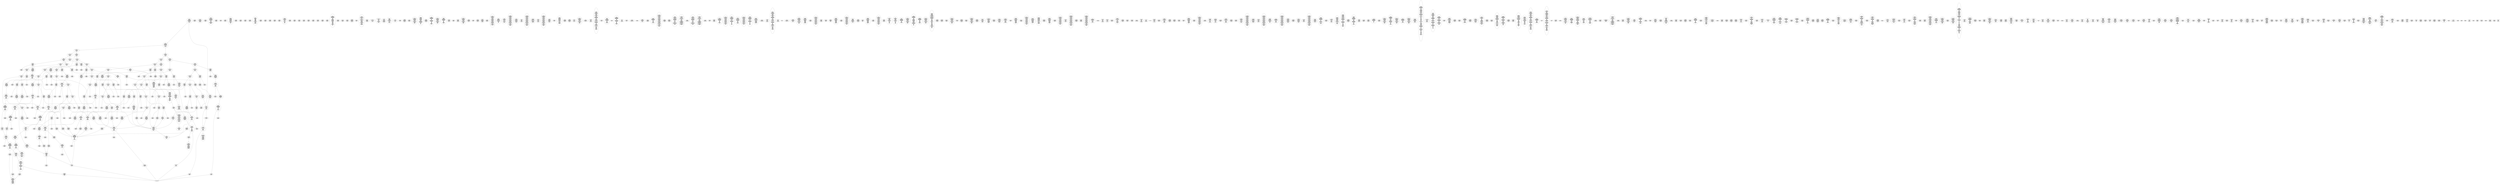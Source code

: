 /* Generated by GvGen v.1.0 (https://www.github.com/stricaud/gvgen) */

digraph G {
compound=true;
   node1 [label="[anywhere]"];
   node2 [label="# 0x0
PUSHX Data
PUSHX Data
MSTORE
PUSHX LogicData
CALLDATASIZE
LT
PUSHX Data
JUMPI
"];
   node3 [label="# 0xd
PUSHX Data
CALLDATALOAD
PUSHX BitData
SHR
PUSHX LogicData
GT
PUSHX Data
JUMPI
"];
   node4 [label="# 0x1e
PUSHX LogicData
GT
PUSHX Data
JUMPI
"];
   node5 [label="# 0x29
PUSHX LogicData
GT
PUSHX Data
JUMPI
"];
   node6 [label="# 0x34
PUSHX LogicData
EQ
PUSHX Data
JUMPI
"];
   node7 [label="# 0x3f
PUSHX LogicData
EQ
PUSHX Data
JUMPI
"];
   node8 [label="# 0x4a
PUSHX LogicData
EQ
PUSHX Data
JUMPI
"];
   node9 [label="# 0x55
PUSHX LogicData
EQ
PUSHX Data
JUMPI
"];
   node10 [label="# 0x60
PUSHX LogicData
EQ
PUSHX Data
JUMPI
"];
   node11 [label="# 0x6b
PUSHX Data
REVERT
"];
   node12 [label="# 0x6f
JUMPDEST
PUSHX LogicData
EQ
PUSHX Data
JUMPI
"];
   node13 [label="# 0x7b
PUSHX LogicData
EQ
PUSHX Data
JUMPI
"];
   node14 [label="# 0x86
PUSHX LogicData
EQ
PUSHX Data
JUMPI
"];
   node15 [label="# 0x91
PUSHX LogicData
EQ
PUSHX Data
JUMPI
"];
   node16 [label="# 0x9c
PUSHX LogicData
EQ
PUSHX Data
JUMPI
"];
   node17 [label="# 0xa7
PUSHX Data
REVERT
"];
   node18 [label="# 0xab
JUMPDEST
PUSHX LogicData
GT
PUSHX Data
JUMPI
"];
   node19 [label="# 0xb7
PUSHX LogicData
EQ
PUSHX Data
JUMPI
"];
   node20 [label="# 0xc2
PUSHX LogicData
EQ
PUSHX Data
JUMPI
"];
   node21 [label="# 0xcd
PUSHX LogicData
EQ
PUSHX Data
JUMPI
"];
   node22 [label="# 0xd8
PUSHX LogicData
EQ
PUSHX Data
JUMPI
"];
   node23 [label="# 0xe3
PUSHX LogicData
EQ
PUSHX Data
JUMPI
"];
   node24 [label="# 0xee
PUSHX Data
REVERT
"];
   node25 [label="# 0xf2
JUMPDEST
PUSHX LogicData
EQ
PUSHX Data
JUMPI
"];
   node26 [label="# 0xfe
PUSHX LogicData
EQ
PUSHX Data
JUMPI
"];
   node27 [label="# 0x109
PUSHX LogicData
EQ
PUSHX Data
JUMPI
"];
   node28 [label="# 0x114
PUSHX LogicData
EQ
PUSHX Data
JUMPI
"];
   node29 [label="# 0x11f
PUSHX LogicData
EQ
PUSHX Data
JUMPI
"];
   node30 [label="# 0x12a
PUSHX Data
REVERT
"];
   node31 [label="# 0x12e
JUMPDEST
PUSHX LogicData
GT
PUSHX Data
JUMPI
"];
   node32 [label="# 0x13a
PUSHX LogicData
GT
PUSHX Data
JUMPI
"];
   node33 [label="# 0x145
PUSHX LogicData
EQ
PUSHX Data
JUMPI
"];
   node34 [label="# 0x150
PUSHX LogicData
EQ
PUSHX Data
JUMPI
"];
   node35 [label="# 0x15b
PUSHX LogicData
EQ
PUSHX Data
JUMPI
"];
   node36 [label="# 0x166
PUSHX LogicData
EQ
PUSHX Data
JUMPI
"];
   node37 [label="# 0x171
PUSHX LogicData
EQ
PUSHX Data
JUMPI
"];
   node38 [label="# 0x17c
PUSHX Data
REVERT
"];
   node39 [label="# 0x180
JUMPDEST
PUSHX LogicData
EQ
PUSHX Data
JUMPI
"];
   node40 [label="# 0x18c
PUSHX LogicData
EQ
PUSHX Data
JUMPI
"];
   node41 [label="# 0x197
PUSHX LogicData
EQ
PUSHX Data
JUMPI
"];
   node42 [label="# 0x1a2
PUSHX LogicData
EQ
PUSHX Data
JUMPI
"];
   node43 [label="# 0x1ad
PUSHX LogicData
EQ
PUSHX Data
JUMPI
"];
   node44 [label="# 0x1b8
PUSHX Data
REVERT
"];
   node45 [label="# 0x1bc
JUMPDEST
PUSHX LogicData
GT
PUSHX Data
JUMPI
"];
   node46 [label="# 0x1c8
PUSHX LogicData
EQ
PUSHX Data
JUMPI
"];
   node47 [label="# 0x1d3
PUSHX LogicData
EQ
PUSHX Data
JUMPI
"];
   node48 [label="# 0x1de
PUSHX LogicData
EQ
PUSHX Data
JUMPI
"];
   node49 [label="# 0x1e9
PUSHX LogicData
EQ
PUSHX Data
JUMPI
"];
   node50 [label="# 0x1f4
PUSHX LogicData
EQ
PUSHX Data
JUMPI
"];
   node51 [label="# 0x1ff
PUSHX Data
REVERT
"];
   node52 [label="# 0x203
JUMPDEST
PUSHX LogicData
EQ
PUSHX Data
JUMPI
"];
   node53 [label="# 0x20f
PUSHX LogicData
EQ
PUSHX Data
JUMPI
"];
   node54 [label="# 0x21a
PUSHX LogicData
EQ
PUSHX Data
JUMPI
"];
   node55 [label="# 0x225
PUSHX LogicData
EQ
PUSHX Data
JUMPI
"];
   node56 [label="# 0x230
PUSHX LogicData
EQ
PUSHX Data
JUMPI
"];
   node57 [label="# 0x23b
JUMPDEST
PUSHX Data
REVERT
"];
   node58 [label="# 0x240
JUMPDEST
CALLVALUE
ISZERO
PUSHX Data
JUMPI
"];
   node59 [label="# 0x248
PUSHX Data
REVERT
"];
   node60 [label="# 0x24c
JUMPDEST
PUSHX Data
PUSHX Data
CALLDATASIZE
PUSHX Data
PUSHX Data
JUMP
"];
   node61 [label="# 0x25b
JUMPDEST
PUSHX Data
JUMP
"];
   node62 [label="# 0x260
JUMPDEST
PUSHX MemData
MLOAD
ISZERO
ISZERO
MSTORE
PUSHX ArithData
ADD
"];
   node63 [label="# 0x26c
JUMPDEST
PUSHX MemData
MLOAD
SUB
RETURN
"];
   node64 [label="# 0x275
JUMPDEST
CALLVALUE
ISZERO
PUSHX Data
JUMPI
"];
   node65 [label="# 0x27d
PUSHX Data
REVERT
"];
   node66 [label="# 0x281
JUMPDEST
PUSHX Data
PUSHX Data
JUMP
"];
   node67 [label="# 0x28a
JUMPDEST
PUSHX MemData
MLOAD
PUSHX Data
PUSHX Data
JUMP
"];
   node68 [label="# 0x297
JUMPDEST
CALLVALUE
ISZERO
PUSHX Data
JUMPI
"];
   node69 [label="# 0x29f
PUSHX Data
REVERT
"];
   node70 [label="# 0x2a3
JUMPDEST
PUSHX Data
PUSHX Data
CALLDATASIZE
PUSHX Data
PUSHX Data
JUMP
"];
   node71 [label="# 0x2b2
JUMPDEST
PUSHX Data
JUMP
"];
   node72 [label="# 0x2b7
JUMPDEST
PUSHX MemData
MLOAD
PUSHX ArithData
PUSHX BitData
PUSHX BitData
SHL
SUB
AND
MSTORE
PUSHX ArithData
ADD
PUSHX Data
JUMP
"];
   node73 [label="# 0x2cf
JUMPDEST
CALLVALUE
ISZERO
PUSHX Data
JUMPI
"];
   node74 [label="# 0x2d7
PUSHX Data
REVERT
"];
   node75 [label="# 0x2db
JUMPDEST
PUSHX Data
PUSHX Data
CALLDATASIZE
PUSHX Data
PUSHX Data
JUMP
"];
   node76 [label="# 0x2ea
JUMPDEST
PUSHX Data
JUMP
"];
   node77 [label="# 0x2ef
JUMPDEST
STOP
"];
   node78 [label="# 0x2f1
JUMPDEST
CALLVALUE
ISZERO
PUSHX Data
JUMPI
"];
   node79 [label="# 0x2f9
PUSHX Data
REVERT
"];
   node80 [label="# 0x2fd
JUMPDEST
PUSHX StorData
SLOAD
PUSHX StorData
SLOAD
SUB
"];
   node81 [label="# 0x306
JUMPDEST
PUSHX MemData
MLOAD
MSTORE
PUSHX ArithData
ADD
PUSHX Data
JUMP
"];
   node82 [label="# 0x314
JUMPDEST
CALLVALUE
ISZERO
PUSHX Data
JUMPI
"];
   node83 [label="# 0x31c
PUSHX Data
REVERT
"];
   node84 [label="# 0x320
JUMPDEST
PUSHX StorData
SLOAD
PUSHX Data
PUSHX Data
DIV
PUSHX BitData
AND
JUMP
"];
   node85 [label="# 0x335
JUMPDEST
CALLVALUE
ISZERO
PUSHX Data
JUMPI
"];
   node86 [label="# 0x33d
PUSHX Data
REVERT
"];
   node87 [label="# 0x341
JUMPDEST
PUSHX Data
PUSHX Data
CALLDATASIZE
PUSHX Data
PUSHX Data
JUMP
"];
   node88 [label="# 0x350
JUMPDEST
PUSHX Data
JUMP
"];
   node89 [label="# 0x355
JUMPDEST
CALLVALUE
ISZERO
PUSHX Data
JUMPI
"];
   node90 [label="# 0x35d
PUSHX Data
REVERT
"];
   node91 [label="# 0x361
JUMPDEST
PUSHX Data
PUSHX Data
CALLDATASIZE
PUSHX Data
PUSHX Data
JUMP
"];
   node92 [label="# 0x370
JUMPDEST
PUSHX Data
MSTORE
PUSHX Data
PUSHX Data
MSTORE
PUSHX Data
SHA3
PUSHX ArithData
ADD
SLOAD
JUMP
"];
   node93 [label="# 0x385
JUMPDEST
CALLVALUE
ISZERO
PUSHX Data
JUMPI
"];
   node94 [label="# 0x38d
PUSHX Data
REVERT
"];
   node95 [label="# 0x391
JUMPDEST
PUSHX Data
PUSHX StorData
SLOAD
JUMP
"];
   node96 [label="# 0x39b
JUMPDEST
PUSHX Data
PUSHX Data
CALLDATASIZE
PUSHX Data
PUSHX Data
JUMP
"];
   node97 [label="# 0x3a9
JUMPDEST
PUSHX Data
JUMP
"];
   node98 [label="# 0x3ae
JUMPDEST
CALLVALUE
ISZERO
PUSHX Data
JUMPI
"];
   node99 [label="# 0x3b6
PUSHX Data
REVERT
"];
   node100 [label="# 0x3ba
JUMPDEST
PUSHX Data
PUSHX Data
CALLDATASIZE
PUSHX Data
PUSHX Data
JUMP
"];
   node101 [label="# 0x3c9
JUMPDEST
PUSHX Data
JUMP
"];
   node102 [label="# 0x3ce
JUMPDEST
CALLVALUE
ISZERO
PUSHX Data
JUMPI
"];
   node103 [label="# 0x3d6
PUSHX Data
REVERT
"];
   node104 [label="# 0x3da
JUMPDEST
PUSHX Data
PUSHX Data
CALLDATASIZE
PUSHX Data
PUSHX Data
JUMP
"];
   node105 [label="# 0x3e9
JUMPDEST
PUSHX Data
JUMP
"];
   node106 [label="# 0x3ee
JUMPDEST
CALLVALUE
ISZERO
PUSHX Data
JUMPI
"];
   node107 [label="# 0x3f6
PUSHX Data
REVERT
"];
   node108 [label="# 0x3fa
JUMPDEST
PUSHX StorData
SLOAD
PUSHX Data
PUSHX Data
DIV
PUSHX BitData
AND
JUMP
"];
   node109 [label="# 0x40e
JUMPDEST
CALLVALUE
ISZERO
PUSHX Data
JUMPI
"];
   node110 [label="# 0x416
PUSHX Data
REVERT
"];
   node111 [label="# 0x41a
JUMPDEST
PUSHX Data
PUSHX Data
CALLDATASIZE
PUSHX Data
PUSHX Data
JUMP
"];
   node112 [label="# 0x429
JUMPDEST
PUSHX Data
JUMP
"];
   node113 [label="# 0x42e
JUMPDEST
CALLVALUE
ISZERO
PUSHX Data
JUMPI
"];
   node114 [label="# 0x436
PUSHX Data
REVERT
"];
   node115 [label="# 0x43a
JUMPDEST
PUSHX Data
PUSHX Data
JUMP
"];
   node116 [label="# 0x462
JUMPDEST
CALLVALUE
ISZERO
PUSHX Data
JUMPI
"];
   node117 [label="# 0x46a
PUSHX Data
REVERT
"];
   node118 [label="# 0x46e
JUMPDEST
PUSHX Data
PUSHX Data
JUMP
"];
   node119 [label="# 0x477
JUMPDEST
PUSHX Data
MLOAD
ISZERO
ISZERO
MSTORE
ISZERO
ISZERO
PUSHX ArithData
ADD
MSTORE
ADD
PUSHX Data
JUMP
"];
   node120 [label="# 0x48e
JUMPDEST
CALLVALUE
ISZERO
PUSHX Data
JUMPI
"];
   node121 [label="# 0x496
PUSHX Data
REVERT
"];
   node122 [label="# 0x49a
JUMPDEST
PUSHX Data
PUSHX Data
CALLDATASIZE
PUSHX Data
PUSHX Data
JUMP
"];
   node123 [label="# 0x4a9
JUMPDEST
PUSHX Data
JUMP
"];
   node124 [label="# 0x4ae
JUMPDEST
CALLVALUE
ISZERO
PUSHX Data
JUMPI
"];
   node125 [label="# 0x4b6
PUSHX Data
REVERT
"];
   node126 [label="# 0x4ba
JUMPDEST
PUSHX Data
PUSHX Data
CALLDATASIZE
PUSHX Data
PUSHX Data
JUMP
"];
   node127 [label="# 0x4c9
JUMPDEST
PUSHX Data
JUMP
"];
   node128 [label="# 0x4ce
JUMPDEST
CALLVALUE
ISZERO
PUSHX Data
JUMPI
"];
   node129 [label="# 0x4d6
PUSHX Data
REVERT
"];
   node130 [label="# 0x4da
JUMPDEST
PUSHX Data
PUSHX MemData
MLOAD
PUSHX Data
PUSHX Data
CODECOPY
MLOAD
MSTORE
JUMP
"];
   node131 [label="# 0x4f0
JUMPDEST
CALLVALUE
ISZERO
PUSHX Data
JUMPI
"];
   node132 [label="# 0x4f8
PUSHX Data
REVERT
"];
   node133 [label="# 0x4fc
JUMPDEST
PUSHX Data
PUSHX Data
CALLDATASIZE
PUSHX Data
PUSHX Data
JUMP
"];
   node134 [label="# 0x50b
JUMPDEST
PUSHX Data
JUMP
"];
   node135 [label="# 0x510
JUMPDEST
CALLVALUE
ISZERO
PUSHX Data
JUMPI
"];
   node136 [label="# 0x518
PUSHX Data
REVERT
"];
   node137 [label="# 0x51c
JUMPDEST
PUSHX Data
PUSHX Data
CALLDATASIZE
PUSHX Data
PUSHX Data
JUMP
"];
   node138 [label="# 0x52b
JUMPDEST
PUSHX Data
JUMP
"];
   node139 [label="# 0x530
JUMPDEST
CALLVALUE
ISZERO
PUSHX Data
JUMPI
"];
   node140 [label="# 0x538
PUSHX Data
REVERT
"];
   node141 [label="# 0x53c
JUMPDEST
PUSHX Data
PUSHX Data
CALLDATASIZE
PUSHX Data
PUSHX Data
JUMP
"];
   node142 [label="# 0x54b
JUMPDEST
PUSHX Data
JUMP
"];
   node143 [label="# 0x550
JUMPDEST
CALLVALUE
ISZERO
PUSHX Data
JUMPI
"];
   node144 [label="# 0x558
PUSHX Data
REVERT
"];
   node145 [label="# 0x55c
JUMPDEST
PUSHX Data
PUSHX Data
CALLDATASIZE
PUSHX Data
PUSHX Data
JUMP
"];
   node146 [label="# 0x56b
JUMPDEST
PUSHX StorData
SLOAD
PUSHX BitData
NOT
AND
PUSHX BitData
AND
OR
SSTORE
JUMP
"];
   node147 [label="# 0x583
JUMPDEST
CALLVALUE
ISZERO
PUSHX Data
JUMPI
"];
   node148 [label="# 0x58b
PUSHX Data
REVERT
"];
   node149 [label="# 0x58f
JUMPDEST
PUSHX Data
PUSHX Data
CALLDATASIZE
PUSHX Data
PUSHX Data
JUMP
"];
   node150 [label="# 0x59e
JUMPDEST
PUSHX Data
JUMP
"];
   node151 [label="# 0x5a3
JUMPDEST
CALLVALUE
ISZERO
PUSHX Data
JUMPI
"];
   node152 [label="# 0x5ab
PUSHX Data
REVERT
"];
   node153 [label="# 0x5af
JUMPDEST
PUSHX Data
PUSHX Data
CALLDATASIZE
PUSHX Data
PUSHX Data
JUMP
"];
   node154 [label="# 0x5be
JUMPDEST
PUSHX Data
JUMP
"];
   node155 [label="# 0x5c3
JUMPDEST
CALLVALUE
ISZERO
PUSHX Data
JUMPI
"];
   node156 [label="# 0x5cb
PUSHX Data
REVERT
"];
   node157 [label="# 0x5cf
JUMPDEST
PUSHX Data
PUSHX Data
CALLDATASIZE
PUSHX Data
PUSHX Data
JUMP
"];
   node158 [label="# 0x5de
JUMPDEST
PUSHX Data
JUMP
"];
   node159 [label="# 0x5e3
JUMPDEST
CALLVALUE
ISZERO
PUSHX Data
JUMPI
"];
   node160 [label="# 0x5eb
PUSHX Data
REVERT
"];
   node161 [label="# 0x5ef
JUMPDEST
PUSHX Data
PUSHX Data
CALLDATASIZE
PUSHX Data
PUSHX Data
JUMP
"];
   node162 [label="# 0x5fe
JUMPDEST
PUSHX Data
JUMP
"];
   node163 [label="# 0x603
JUMPDEST
CALLVALUE
ISZERO
PUSHX Data
JUMPI
"];
   node164 [label="# 0x60b
PUSHX Data
REVERT
"];
   node165 [label="# 0x60f
JUMPDEST
PUSHX Data
PUSHX Data
JUMP
"];
   node166 [label="# 0x618
JUMPDEST
CALLVALUE
ISZERO
PUSHX Data
JUMPI
"];
   node167 [label="# 0x620
PUSHX Data
REVERT
"];
   node168 [label="# 0x624
JUMPDEST
PUSHX Data
PUSHX Data
JUMP
"];
   node169 [label="# 0x62d
JUMPDEST
CALLVALUE
ISZERO
PUSHX Data
JUMPI
"];
   node170 [label="# 0x635
PUSHX Data
REVERT
"];
   node171 [label="# 0x639
JUMPDEST
PUSHX Data
PUSHX Data
CALLDATASIZE
PUSHX Data
PUSHX Data
JUMP
"];
   node172 [label="# 0x648
JUMPDEST
PUSHX Data
JUMP
"];
   node173 [label="# 0x64d
JUMPDEST
CALLVALUE
ISZERO
PUSHX Data
JUMPI
"];
   node174 [label="# 0x655
PUSHX Data
REVERT
"];
   node175 [label="# 0x659
JUMPDEST
PUSHX Data
PUSHX Data
CALLDATASIZE
PUSHX Data
PUSHX Data
JUMP
"];
   node176 [label="# 0x668
JUMPDEST
PUSHX Data
JUMP
"];
   node177 [label="# 0x66d
JUMPDEST
CALLVALUE
ISZERO
PUSHX Data
JUMPI
"];
   node178 [label="# 0x675
PUSHX Data
REVERT
"];
   node179 [label="# 0x679
JUMPDEST
PUSHX Data
PUSHX StorData
SLOAD
JUMP
"];
   node180 [label="# 0x683
JUMPDEST
CALLVALUE
ISZERO
PUSHX Data
JUMPI
"];
   node181 [label="# 0x68b
PUSHX Data
REVERT
"];
   node182 [label="# 0x68f
JUMPDEST
PUSHX Data
PUSHX Data
CALLDATASIZE
PUSHX Data
PUSHX Data
JUMP
"];
   node183 [label="# 0x69e
JUMPDEST
PUSHX Data
JUMP
"];
   node184 [label="# 0x6a3
JUMPDEST
CALLVALUE
ISZERO
PUSHX Data
JUMPI
"];
   node185 [label="# 0x6ab
PUSHX Data
REVERT
"];
   node186 [label="# 0x6af
JUMPDEST
PUSHX Data
PUSHX Data
CALLDATASIZE
PUSHX Data
PUSHX Data
JUMP
"];
   node187 [label="# 0x6be
JUMPDEST
PUSHX Data
JUMP
"];
   node188 [label="# 0x6c3
JUMPDEST
CALLVALUE
ISZERO
PUSHX Data
JUMPI
"];
   node189 [label="# 0x6cb
PUSHX Data
REVERT
"];
   node190 [label="# 0x6cf
JUMPDEST
PUSHX Data
PUSHX Data
CALLDATASIZE
PUSHX Data
PUSHX Data
JUMP
"];
   node191 [label="# 0x6de
JUMPDEST
PUSHX Data
JUMP
"];
   node192 [label="# 0x6e3
JUMPDEST
CALLVALUE
ISZERO
PUSHX Data
JUMPI
"];
   node193 [label="# 0x6eb
PUSHX Data
REVERT
"];
   node194 [label="# 0x6ef
JUMPDEST
PUSHX Data
PUSHX StorData
SLOAD
JUMP
"];
   node195 [label="# 0x6f9
JUMPDEST
CALLVALUE
ISZERO
PUSHX Data
JUMPI
"];
   node196 [label="# 0x701
PUSHX Data
REVERT
"];
   node197 [label="# 0x705
JUMPDEST
PUSHX Data
PUSHX Data
CALLDATASIZE
PUSHX Data
PUSHX Data
JUMP
"];
   node198 [label="# 0x714
JUMPDEST
PUSHX ArithData
PUSHX BitData
PUSHX BitData
SHL
SUB
AND
PUSHX Data
MSTORE
PUSHX Data
PUSHX Data
MSTORE
PUSHX Data
SHA3
AND
MSTORE
MSTORE
SHA3
SLOAD
PUSHX BitData
AND
JUMP
"];
   node199 [label="# 0x742
JUMPDEST
CALLVALUE
ISZERO
PUSHX Data
JUMPI
"];
   node200 [label="# 0x74a
PUSHX Data
REVERT
"];
   node201 [label="# 0x74e
JUMPDEST
PUSHX Data
PUSHX Data
CALLDATASIZE
PUSHX Data
PUSHX Data
JUMP
"];
   node202 [label="# 0x75d
JUMPDEST
PUSHX Data
JUMP
"];
   node203 [label="# 0x762
JUMPDEST
CALLVALUE
ISZERO
PUSHX Data
JUMPI
"];
   node204 [label="# 0x76a
PUSHX Data
REVERT
"];
   node205 [label="# 0x76e
JUMPDEST
PUSHX Data
PUSHX Data
CALLDATASIZE
PUSHX Data
PUSHX Data
JUMP
"];
   node206 [label="# 0x77d
JUMPDEST
PUSHX Data
JUMP
"];
   node207 [label="# 0x782
JUMPDEST
PUSHX Data
PUSHX Data
CALLDATASIZE
PUSHX Data
PUSHX Data
JUMP
"];
   node208 [label="# 0x790
JUMPDEST
PUSHX Data
JUMP
"];
   node209 [label="# 0x795
JUMPDEST
PUSHX Data
PUSHX Data
PUSHX Data
JUMP
"];
   node210 [label="# 0x7a0
JUMPDEST
JUMP
"];
   node211 [label="# 0x7a6
JUMPDEST
PUSHX Data
PUSHX StorData
SLOAD
PUSHX Data
PUSHX Data
JUMP
"];
   node212 [label="# 0x7b5
JUMPDEST
PUSHX ArithData
ADD
PUSHX ArithData
DIV
MUL
PUSHX ArithData
ADD
PUSHX MemData
MLOAD
ADD
PUSHX Data
MSTORE
MSTORE
PUSHX ArithData
ADD
SLOAD
PUSHX Data
PUSHX Data
JUMP
"];
   node213 [label="# 0x7e1
JUMPDEST
ISZERO
PUSHX Data
JUMPI
"];
   node214 [label="# 0x7e8
PUSHX LogicData
LT
PUSHX Data
JUMPI
"];
   node215 [label="# 0x7f0
PUSHX ArithData
SLOAD
DIV
MUL
MSTORE
PUSHX ArithData
ADD
PUSHX Data
JUMP
"];
   node216 [label="# 0x803
JUMPDEST
ADD
PUSHX Data
MSTORE
PUSHX Data
PUSHX Data
SHA3
"];
   node217 [label="# 0x811
JUMPDEST
SLOAD
MSTORE
PUSHX ArithData
ADD
PUSHX ArithData
ADD
GT
PUSHX Data
JUMPI
"];
   node218 [label="# 0x825
SUB
PUSHX BitData
AND
ADD
"];
   node219 [label="# 0x82e
JUMPDEST
JUMP
"];
   node220 [label="# 0x838
JUMPDEST
PUSHX Data
PUSHX Data
PUSHX Data
JUMP
"];
   node221 [label="# 0x843
JUMPDEST
PUSHX Data
JUMPI
"];
   node222 [label="# 0x848
PUSHX MemData
MLOAD
PUSHX BitData
PUSHX BitData
SHL
MSTORE
PUSHX ArithData
ADD
PUSHX MemData
MLOAD
SUB
REVERT
"];
   node223 [label="# 0x860
JUMPDEST
PUSHX Data
MSTORE
PUSHX Data
PUSHX Data
MSTORE
PUSHX Data
SHA3
SLOAD
PUSHX ArithData
PUSHX BitData
PUSHX BitData
SHL
SUB
AND
JUMP
"];
   node224 [label="# 0x87c
JUMPDEST
PUSHX Data
PUSHX Data
PUSHX Data
JUMP
"];
   node225 [label="# 0x887
JUMPDEST
PUSHX ArithData
PUSHX BitData
PUSHX BitData
SHL
SUB
AND
PUSHX ArithData
PUSHX BitData
PUSHX BitData
SHL
SUB
AND
EQ
ISZERO
PUSHX Data
JUMPI
"];
   node226 [label="# 0x8a4
PUSHX MemData
MLOAD
PUSHX BitData
PUSHX BitData
SHL
MSTORE
PUSHX ArithData
ADD
PUSHX MemData
MLOAD
SUB
REVERT
"];
   node227 [label="# 0x8bc
JUMPDEST
CALLER
PUSHX ArithData
PUSHX BitData
PUSHX BitData
SHL
SUB
AND
EQ
ISZERO
PUSHX Data
JUMPI
"];
   node228 [label="# 0x8d0
PUSHX Data
CALLER
PUSHX Data
JUMP
"];
   node229 [label="# 0x8da
JUMPDEST
ISZERO
"];
   node230 [label="# 0x8dc
JUMPDEST
ISZERO
PUSHX Data
JUMPI
"];
   node231 [label="# 0x8e2
PUSHX MemData
MLOAD
PUSHX BitData
PUSHX BitData
SHL
MSTORE
PUSHX ArithData
ADD
PUSHX MemData
MLOAD
SUB
REVERT
"];
   node232 [label="# 0x8fa
JUMPDEST
PUSHX Data
PUSHX Data
JUMP
"];
   node233 [label="# 0x905
JUMPDEST
JUMP
"];
   node234 [label="# 0x90a
JUMPDEST
PUSHX Data
PUSHX Data
JUMP
"];
   node235 [label="# 0x915
JUMPDEST
PUSHX Data
PUSHX Data
CALLER
PUSHX Data
JUMP
"];
   node236 [label="# 0x93f
JUMPDEST
PUSHX Data
JUMPI
"];
   node237 [label="# 0x944
PUSHX MemData
MLOAD
PUSHX BitData
PUSHX BitData
SHL
MSTORE
PUSHX Data
PUSHX ArithData
ADD
MSTORE
PUSHX Data
PUSHX ArithData
ADD
MSTORE
PUSHX BitData
PUSHX BitData
SHL
PUSHX ArithData
ADD
MSTORE
PUSHX ArithData
ADD
"];
   node238 [label="# 0x978
JUMPDEST
PUSHX MemData
MLOAD
SUB
REVERT
"];
   node239 [label="# 0x981
JUMPDEST
PUSHX Data
PUSHX Data
PUSHX StorData
SLOAD
PUSHX StorData
SLOAD
SUB
JUMP
"];
   node240 [label="# 0x990
JUMPDEST
PUSHX StorData
SLOAD
PUSHX Data
DIV
PUSHX BitData
AND
PUSHX Data
JUMPI
"];
   node241 [label="# 0x9a5
PUSHX MemData
MLOAD
PUSHX BitData
PUSHX BitData
SHL
MSTORE
PUSHX Data
PUSHX ArithData
ADD
MSTORE
PUSHX Data
PUSHX ArithData
ADD
MSTORE
PUSHX BitData
PUSHX BitData
SHL
PUSHX ArithData
ADD
MSTORE
PUSHX ArithData
ADD
PUSHX Data
JUMP
"];
   node242 [label="# 0x9e0
JUMPDEST
PUSHX StorData
SLOAD
PUSHX Data
PUSHX BitData
AND
PUSHX Data
JUMP
"];
   node243 [label="# 0x9f1
JUMPDEST
GT
ISZERO
PUSHX Data
JUMPI
"];
   node244 [label="# 0x9f8
PUSHX MemData
MLOAD
PUSHX BitData
PUSHX BitData
SHL
MSTORE
PUSHX Data
PUSHX ArithData
ADD
MSTORE
PUSHX Data
PUSHX ArithData
ADD
MSTORE
PUSHX BitData
PUSHX BitData
SHL
PUSHX ArithData
ADD
MSTORE
PUSHX ArithData
ADD
PUSHX Data
JUMP
"];
   node245 [label="# 0xa30
JUMPDEST
PUSHX BitData
AND
PUSHX StorData
SLOAD
PUSHX Data
PUSHX Data
JUMP
"];
   node246 [label="# 0xa42
JUMPDEST
CALLVALUE
LT
ISZERO
PUSHX Data
JUMPI
"];
   node247 [label="# 0xa4a
PUSHX MemData
MLOAD
PUSHX BitData
PUSHX BitData
SHL
MSTORE
PUSHX Data
PUSHX ArithData
ADD
MSTORE
PUSHX Data
PUSHX ArithData
ADD
MSTORE
PUSHX BitData
PUSHX BitData
SHL
PUSHX ArithData
ADD
MSTORE
PUSHX ArithData
ADD
PUSHX Data
JUMP
"];
   node248 [label="# 0xa86
JUMPDEST
PUSHX Data
CALLER
PUSHX BitData
AND
PUSHX Data
JUMP
"];
   node249 [label="# 0xa94
JUMPDEST
JUMP
"];
   node250 [label="# 0xa98
JUMPDEST
PUSHX Data
MSTORE
PUSHX Data
PUSHX Data
MSTORE
PUSHX Data
SHA3
PUSHX ArithData
ADD
SLOAD
PUSHX Data
CALLER
PUSHX Data
JUMP
"];
   node251 [label="# 0xab4
JUMPDEST
PUSHX Data
PUSHX Data
JUMP
"];
   node252 [label="# 0xabe
JUMPDEST
PUSHX Data
PUSHX Data
PUSHX Data
JUMP
"];
   node253 [label="# 0xac9
JUMPDEST
LT
PUSHX Data
JUMPI
"];
   node254 [label="# 0xad0
PUSHX MemData
MLOAD
PUSHX BitData
PUSHX BitData
SHL
MSTORE
PUSHX ArithData
ADD
PUSHX MemData
MLOAD
SUB
REVERT
"];
   node255 [label="# 0xae8
JUMPDEST
PUSHX StorData
SLOAD
"];
   node256 [label="# 0xaf0
JUMPDEST
LT
ISZERO
PUSHX Data
JUMPI
"];
   node257 [label="# 0xaf9
PUSHX Data
MSTORE
PUSHX Data
PUSHX ArithData
MSTORE
PUSHX Data
SHA3
MLOAD
PUSHX ArithData
ADD
MSTORE
SLOAD
PUSHX ArithData
PUSHX BitData
PUSHX BitData
SHL
SUB
AND
MSTORE
PUSHX BitData
PUSHX BitData
SHL
DIV
PUSHX ArithData
PUSHX BitData
PUSHX BitData
SHL
SUB
AND
ADD
MSTORE
PUSHX BitData
PUSHX BitData
SHL
DIV
PUSHX BitData
AND
ISZERO
ISZERO
ADD
MSTORE
PUSHX Data
JUMPI
"];
   node258 [label="# 0xb52
PUSHX Data
JUMP
"];
   node259 [label="# 0xb57
JUMPDEST
MLOAD
PUSHX ArithData
PUSHX BitData
PUSHX BitData
SHL
SUB
AND
ISZERO
PUSHX Data
JUMPI
"];
   node260 [label="# 0xb68
MLOAD
"];
   node261 [label="# 0xb6c
JUMPDEST
PUSHX ArithData
PUSHX BitData
PUSHX BitData
SHL
SUB
AND
PUSHX ArithData
PUSHX BitData
PUSHX BitData
SHL
SUB
AND
EQ
ISZERO
PUSHX Data
JUMPI
"];
   node262 [label="# 0xb87
EQ
ISZERO
PUSHX Data
JUMPI
"];
   node263 [label="# 0xb8f
PUSHX Data
JUMP
"];
   node264 [label="# 0xb9a
JUMPDEST
PUSHX ArithData
ADD
"];
   node265 [label="# 0xba1
JUMPDEST
"];
   node266 [label="# 0xba3
JUMPDEST
PUSHX ArithData
ADD
PUSHX Data
JUMP
"];
   node267 [label="# 0xbab
JUMPDEST
PUSHX Data
REVERT
"];
   node268 [label="# 0xbb1
JUMPDEST
PUSHX ArithData
PUSHX BitData
PUSHX BitData
SHL
SUB
AND
CALLER
EQ
PUSHX Data
JUMPI
"];
   node269 [label="# 0xbc2
PUSHX MemData
MLOAD
PUSHX BitData
PUSHX BitData
SHL
MSTORE
PUSHX Data
PUSHX ArithData
ADD
MSTORE
PUSHX Data
PUSHX ArithData
ADD
MSTORE
PUSHX Data
PUSHX ArithData
ADD
MSTORE
PUSHX BitData
PUSHX BitData
SHL
PUSHX ArithData
ADD
MSTORE
PUSHX ArithData
ADD
PUSHX Data
JUMP
"];
   node270 [label="# 0xc21
JUMPDEST
PUSHX Data
PUSHX Data
JUMP
"];
   node271 [label="# 0xc2b
JUMPDEST
PUSHX Data
PUSHX Data
PUSHX MemData
MLOAD
PUSHX Data
PUSHX Data
CODECOPY
MLOAD
MSTORE
CALLER
PUSHX Data
JUMP
"];
   node272 [label="# 0xc46
JUMPDEST
PUSHX Data
JUMPI
"];
   node273 [label="# 0xc4b
PUSHX MemData
MLOAD
PUSHX BitData
PUSHX BitData
SHL
MSTORE
PUSHX Data
PUSHX ArithData
ADD
MSTORE
PUSHX Data
PUSHX ArithData
ADD
MSTORE
PUSHX ArithData
ADD
PUSHX Data
JUMP
"];
   node274 [label="# 0xc6c
JUMPDEST
PUSHX Data
PUSHX Data
PUSHX Data
SELFBALANCE
PUSHX Data
PUSHX Data
JUMP
"];
   node275 [label="# 0xc7b
JUMPDEST
PUSHX Data
PUSHX Data
JUMP
"];
   node276 [label="# 0xc85
JUMPDEST
PUSHX StorData
SLOAD
PUSHX MemData
MLOAD
PUSHX ArithData
PUSHX BitData
PUSHX BitData
SHL
SUB
AND
PUSHX Data
GAS
CALL
RETURNDATASIZE
PUSHX LogicData
EQ
PUSHX Data
JUMPI
"];
   node277 [label="# 0xcb2
PUSHX MemData
MLOAD
PUSHX BitData
NOT
PUSHX ArithData
RETURNDATASIZE
ADD
AND
ADD
PUSHX Data
MSTORE
RETURNDATASIZE
MSTORE
RETURNDATASIZE
PUSHX Data
PUSHX ArithData
ADD
RETURNDATACOPY
PUSHX Data
JUMP
"];
   node278 [label="# 0xcd3
JUMPDEST
PUSHX Data
"];
   node279 [label="# 0xcd8
JUMPDEST
PUSHX StorData
SLOAD
PUSHX MemData
MLOAD
PUSHX ArithData
PUSHX BitData
PUSHX BitData
SHL
SUB
AND
PUSHX Data
GAS
CALL
RETURNDATASIZE
PUSHX LogicData
EQ
PUSHX Data
JUMPI
"];
   node280 [label="# 0xd07
PUSHX MemData
MLOAD
PUSHX BitData
NOT
PUSHX ArithData
RETURNDATASIZE
ADD
AND
ADD
PUSHX Data
MSTORE
RETURNDATASIZE
MSTORE
RETURNDATASIZE
PUSHX Data
PUSHX ArithData
ADD
RETURNDATACOPY
PUSHX Data
JUMP
"];
   node281 [label="# 0xd28
JUMPDEST
PUSHX Data
"];
   node282 [label="# 0xd2d
JUMPDEST
JUMP
"];
   node283 [label="# 0xd37
JUMPDEST
ISZERO
PUSHX Data
JUMPI
"];
   node284 [label="# 0xd3e
PUSHX StorData
SLOAD
PUSHX ArithData
PUSHX BitData
PUSHX BitData
SHL
SUB
AND
CALLER
EQ
PUSHX Data
JUMPI
"];
   node285 [label="# 0xd50
PUSHX MemData
MLOAD
PUSHX BitData
PUSHX BitData
SHL
MSTORE
PUSHX Data
PUSHX ArithData
ADD
MSTORE
PUSHX Data
PUSHX ArithData
ADD
MSTORE
PUSHX ArithData
ADD
PUSHX Data
JUMP
"];
   node286 [label="# 0xd71
JUMPDEST
PUSHX StorData
SLOAD
PUSHX ArithData
PUSHX BitData
PUSHX BitData
SHL
SUB
AND
PUSHX ArithData
PUSHX BitData
PUSHX BitData
SHL
SUB
NOT
AND
OR
SSTORE
JUMP
"];
   node287 [label="# 0xd92
JUMPDEST
PUSHX StorData
SLOAD
PUSHX ArithData
PUSHX BitData
PUSHX BitData
SHL
SUB
AND
CALLER
EQ
PUSHX Data
JUMPI
"];
   node288 [label="# 0xda5
PUSHX MemData
MLOAD
PUSHX BitData
PUSHX BitData
SHL
MSTORE
PUSHX Data
PUSHX ArithData
ADD
MSTORE
PUSHX Data
PUSHX ArithData
ADD
MSTORE
PUSHX ArithData
ADD
PUSHX Data
JUMP
"];
   node289 [label="# 0xdc6
JUMPDEST
PUSHX StorData
SLOAD
PUSHX ArithData
PUSHX BitData
PUSHX BitData
SHL
SUB
AND
PUSHX ArithData
PUSHX BitData
PUSHX BitData
SHL
SUB
NOT
AND
OR
SSTORE
JUMP
"];
   node290 [label="# 0xde7
JUMPDEST
PUSHX Data
PUSHX MemData
MLOAD
PUSHX ArithData
ADD
PUSHX Data
MSTORE
PUSHX Data
MSTORE
PUSHX Data
JUMP
"];
   node291 [label="# 0xe02
JUMPDEST
PUSHX StorData
SLOAD
"];
   node292 [label="# 0xe09
JUMPDEST
LT
ISZERO
PUSHX Data
JUMPI
"];
   node293 [label="# 0xe12
PUSHX Data
MSTORE
PUSHX Data
PUSHX ArithData
MSTORE
PUSHX Data
SHA3
MLOAD
PUSHX ArithData
ADD
MSTORE
SLOAD
PUSHX ArithData
PUSHX BitData
PUSHX BitData
SHL
SUB
AND
MSTORE
PUSHX BitData
PUSHX BitData
SHL
DIV
PUSHX ArithData
PUSHX BitData
PUSHX BitData
SHL
SUB
AND
ADD
MSTORE
PUSHX BitData
PUSHX BitData
SHL
DIV
PUSHX BitData
AND
ISZERO
ISZERO
ADD
MSTORE
PUSHX Data
JUMPI
"];
   node294 [label="# 0xe69
EQ
ISZERO
PUSHX Data
JUMPI
"];
   node295 [label="# 0xe71
JUMP
"];
   node296 [label="# 0xe79
JUMPDEST
PUSHX ArithData
ADD
"];
   node297 [label="# 0xe80
JUMPDEST
PUSHX ArithData
ADD
PUSHX Data
JUMP
"];
   node298 [label="# 0xe89
JUMPDEST
PUSHX MemData
MLOAD
PUSHX BitData
PUSHX BitData
SHL
MSTORE
PUSHX ArithData
ADD
PUSHX MemData
MLOAD
SUB
REVERT
"];
   node299 [label="# 0xea3
JUMPDEST
PUSHX Data
PUSHX MemData
MLOAD
PUSHX Data
PUSHX Data
CODECOPY
MLOAD
MSTORE
CALLER
PUSHX Data
JUMP
"];
   node300 [label="# 0xebb
JUMPDEST
PUSHX Data
JUMPI
"];
   node301 [label="# 0xec0
PUSHX MemData
MLOAD
PUSHX BitData
PUSHX BitData
SHL
MSTORE
PUSHX Data
PUSHX ArithData
ADD
MSTORE
PUSHX Data
PUSHX ArithData
ADD
MSTORE
PUSHX ArithData
ADD
PUSHX Data
JUMP
"];
   node302 [label="# 0xee1
JUMPDEST
ISZERO
PUSHX Data
JUMPI
"];
   node303 [label="# 0xee8
PUSHX Data
SSTORE
JUMP
"];
   node304 [label="# 0xeed
JUMPDEST
PUSHX Data
SSTORE
JUMP
"];
   node305 [label="# 0xef3
JUMPDEST
PUSHX Data
PUSHX MemData
MLOAD
PUSHX Data
PUSHX Data
CODECOPY
MLOAD
MSTORE
CALLER
PUSHX Data
JUMP
"];
   node306 [label="# 0xf0b
JUMPDEST
PUSHX Data
JUMPI
"];
   node307 [label="# 0xf10
PUSHX MemData
MLOAD
PUSHX BitData
PUSHX BitData
SHL
MSTORE
PUSHX Data
PUSHX ArithData
ADD
MSTORE
PUSHX Data
PUSHX ArithData
ADD
MSTORE
PUSHX ArithData
ADD
PUSHX Data
JUMP
"];
   node308 [label="# 0xf31
JUMPDEST
MLOAD
PUSHX Data
PUSHX Data
PUSHX ArithData
ADD
PUSHX Data
JUMP
"];
   node309 [label="# 0xf44
JUMPDEST
PUSHX Data
PUSHX Data
PUSHX Data
JUMP
"];
   node310 [label="# 0xf4f
JUMPDEST
MLOAD
JUMP
"];
   node311 [label="# 0xf56
JUMPDEST
PUSHX Data
PUSHX MemData
MLOAD
PUSHX Data
PUSHX Data
CODECOPY
MLOAD
MSTORE
CALLER
PUSHX Data
JUMP
"];
   node312 [label="# 0xf6e
JUMPDEST
PUSHX Data
JUMPI
"];
   node313 [label="# 0xf73
PUSHX MemData
MLOAD
PUSHX BitData
PUSHX BitData
SHL
MSTORE
PUSHX Data
PUSHX ArithData
ADD
MSTORE
PUSHX Data
PUSHX ArithData
ADD
MSTORE
PUSHX ArithData
ADD
PUSHX Data
JUMP
"];
   node314 [label="# 0xf94
JUMPDEST
ISZERO
PUSHX Data
JUMPI
"];
   node315 [label="# 0xf9b
PUSHX StorData
SLOAD
ISZERO
ISZERO
PUSHX ArithData
MUL
PUSHX BitData
NOT
AND
OR
SSTORE
JUMP
"];
   node316 [label="# 0xfb7
JUMPDEST
PUSHX StorData
SLOAD
ISZERO
ISZERO
PUSHX ArithData
MUL
PUSHX BitData
NOT
AND
OR
SSTORE
JUMP
"];
   node317 [label="# 0xfd2
JUMPDEST
PUSHX Data
PUSHX ArithData
PUSHX BitData
PUSHX BitData
SHL
SUB
AND
PUSHX Data
JUMPI
"];
   node318 [label="# 0xfe3
PUSHX MemData
MLOAD
PUSHX BitData
PUSHX BitData
SHL
MSTORE
PUSHX ArithData
ADD
PUSHX MemData
MLOAD
SUB
REVERT
"];
   node319 [label="# 0xffb
JUMPDEST
PUSHX ArithData
PUSHX BitData
PUSHX BitData
SHL
SUB
AND
PUSHX Data
MSTORE
PUSHX Data
PUSHX Data
MSTORE
PUSHX Data
SHA3
SLOAD
PUSHX ArithData
PUSHX BitData
PUSHX BitData
SHL
SUB
AND
JUMP
"];
   node320 [label="# 0x1020
JUMPDEST
PUSHX Data
MSTORE
PUSHX Data
PUSHX Data
MSTORE
PUSHX Data
SHA3
PUSHX ArithData
PUSHX BitData
PUSHX BitData
SHL
SUB
AND
MSTORE
MSTORE
SHA3
SLOAD
PUSHX BitData
AND
JUMP
"];
   node321 [label="# 0x104b
JUMPDEST
PUSHX Data
PUSHX StorData
SLOAD
PUSHX Data
PUSHX Data
JUMP
"];
   node322 [label="# 0x105a
JUMPDEST
PUSHX ArithData
PUSHX BitData
PUSHX BitData
SHL
SUB
AND
CALLER
EQ
ISZERO
PUSHX Data
JUMPI
"];
   node323 [label="# 0x106c
PUSHX MemData
MLOAD
PUSHX BitData
PUSHX BitData
SHL
MSTORE
PUSHX ArithData
ADD
PUSHX MemData
MLOAD
SUB
REVERT
"];
   node324 [label="# 0x1084
JUMPDEST
CALLER
PUSHX Data
MSTORE
PUSHX Data
PUSHX ArithData
MSTORE
PUSHX MemData
SHA3
PUSHX ArithData
PUSHX BitData
PUSHX BitData
SHL
SUB
AND
MSTORE
MSTORE
SHA3
SLOAD
PUSHX BitData
NOT
AND
ISZERO
ISZERO
OR
SSTORE
MLOAD
MSTORE
PUSHX Data
ADD
PUSHX MemData
MLOAD
SUB
LOGX
JUMP
"];
   node325 [label="# 0x10f0
JUMPDEST
PUSHX Data
PUSHX Data
JUMP
"];
   node326 [label="# 0x10fb
JUMPDEST
PUSHX Data
PUSHX Data
JUMP
"];
   node327 [label="# 0x1107
JUMPDEST
PUSHX Data
JUMPI
"];
   node328 [label="# 0x110c
PUSHX MemData
MLOAD
PUSHX BitData
PUSHX BitData
SHL
MSTORE
PUSHX ArithData
ADD
PUSHX MemData
MLOAD
SUB
REVERT
"];
   node329 [label="# 0x1124
JUMPDEST
JUMP
"];
   node330 [label="# 0x112a
JUMPDEST
PUSHX Data
PUSHX Data
PUSHX Data
JUMP
"];
   node331 [label="# 0x1135
JUMPDEST
PUSHX Data
JUMPI
"];
   node332 [label="# 0x113a
PUSHX MemData
MLOAD
PUSHX BitData
PUSHX BitData
SHL
MSTORE
PUSHX ArithData
ADD
PUSHX MemData
MLOAD
SUB
REVERT
"];
   node333 [label="# 0x1152
JUMPDEST
PUSHX Data
PUSHX Data
PUSHX Data
JUMP
"];
   node334 [label="# 0x115c
JUMPDEST
MLOAD
PUSHX LogicData
EQ
ISZERO
PUSHX Data
JUMPI
"];
   node335 [label="# 0x1169
PUSHX MemData
MLOAD
PUSHX ArithData
ADD
PUSHX Data
MSTORE
PUSHX Data
MSTORE
PUSHX Data
JUMP
"];
   node336 [label="# 0x117d
JUMPDEST
PUSHX Data
PUSHX Data
JUMP
"];
   node337 [label="# 0x1187
JUMPDEST
PUSHX MemData
MLOAD
PUSHX ArithData
ADD
PUSHX Data
PUSHX Data
JUMP
"];
   node338 [label="# 0x1198
JUMPDEST
PUSHX MemData
MLOAD
PUSHX ArithData
SUB
SUB
MSTORE
PUSHX Data
MSTORE
"];
   node339 [label="# 0x11a8
JUMPDEST
JUMP
"];
   node340 [label="# 0x11af
JUMPDEST
PUSHX Data
PUSHX MemData
MLOAD
PUSHX Data
PUSHX Data
CODECOPY
MLOAD
MSTORE
CALLER
PUSHX Data
JUMP
"];
   node341 [label="# 0x11c7
JUMPDEST
PUSHX Data
JUMPI
"];
   node342 [label="# 0x11cc
PUSHX MemData
MLOAD
PUSHX BitData
PUSHX BitData
SHL
MSTORE
PUSHX Data
PUSHX ArithData
ADD
MSTORE
PUSHX Data
PUSHX ArithData
ADD
MSTORE
PUSHX ArithData
ADD
PUSHX Data
JUMP
"];
   node343 [label="# 0x11ed
JUMPDEST
PUSHX Data
PUSHX MemData
MLOAD
PUSHX Data
PUSHX Data
CODECOPY
MLOAD
MSTORE
PUSHX Data
JUMP
"];
   node344 [label="# 0x1205
JUMPDEST
JUMP
"];
   node345 [label="# 0x1208
JUMPDEST
PUSHX Data
MSTORE
PUSHX Data
PUSHX Data
MSTORE
PUSHX Data
SHA3
PUSHX ArithData
ADD
SLOAD
PUSHX Data
CALLER
PUSHX Data
JUMP
"];
   node346 [label="# 0x1224
JUMPDEST
PUSHX Data
PUSHX Data
JUMP
"];
   node347 [label="# 0x122e
JUMPDEST
PUSHX Data
PUSHX MemData
MLOAD
PUSHX Data
PUSHX Data
CODECOPY
MLOAD
MSTORE
CALLER
PUSHX Data
JUMP
"];
   node348 [label="# 0x1246
JUMPDEST
PUSHX Data
JUMPI
"];
   node349 [label="# 0x124b
PUSHX MemData
MLOAD
PUSHX BitData
PUSHX BitData
SHL
MSTORE
PUSHX Data
PUSHX ArithData
ADD
MSTORE
PUSHX Data
PUSHX ArithData
ADD
MSTORE
PUSHX ArithData
ADD
PUSHX Data
JUMP
"];
   node350 [label="# 0x126c
JUMPDEST
LT
ISZERO
PUSHX Data
JUMPI
"];
   node351 [label="# 0x1275
PUSHX MemData
MLOAD
PUSHX BitData
PUSHX BitData
SHL
MSTORE
PUSHX Data
PUSHX ArithData
ADD
MSTORE
PUSHX Data
PUSHX ArithData
ADD
MSTORE
PUSHX BitData
PUSHX BitData
SHL
PUSHX ArithData
ADD
MSTORE
PUSHX ArithData
ADD
PUSHX Data
JUMP
"];
   node352 [label="# 0x12b5
JUMPDEST
PUSHX Data
PUSHX Data
JUMP
"];
   node353 [label="# 0x12be
JUMPDEST
ISZERO
PUSHX Data
JUMPI
"];
   node354 [label="# 0x12c4
PUSHX MemData
MLOAD
PUSHX BitData
PUSHX BitData
SHL
MSTORE
PUSHX Data
PUSHX ArithData
ADD
MSTORE
PUSHX Data
PUSHX ArithData
ADD
MSTORE
PUSHX BitData
PUSHX BitData
SHL
PUSHX ArithData
ADD
MSTORE
PUSHX ArithData
ADD
PUSHX Data
JUMP
"];
   node355 [label="# 0x12fc
JUMPDEST
PUSHX LogicData
PUSHX BitData
AND
GT
ISZERO
PUSHX Data
JUMPI
"];
   node356 [label="# 0x130a
PUSHX Data
"];
   node357 [label="# 0x130c
JUMPDEST
MLOAD
LT
ISZERO
PUSHX Data
JUMPI
"];
   node358 [label="# 0x1316
PUSHX Data
MLOAD
LT
PUSHX Data
JUMPI
"];
   node359 [label="# 0x1323
PUSHX Data
PUSHX Data
JUMP
"];
   node360 [label="# 0x132a
JUMPDEST
PUSHX ArithData
MUL
PUSHX ArithData
ADD
ADD
MLOAD
PUSHX BitData
AND
PUSHX Data
JUMP
"];
   node361 [label="# 0x133c
JUMPDEST
PUSHX Data
PUSHX Data
JUMP
"];
   node362 [label="# 0x1346
JUMPDEST
PUSHX Data
JUMP
"];
   node363 [label="# 0x134e
JUMPDEST
PUSHX Data
JUMP
"];
   node364 [label="# 0x1354
JUMPDEST
PUSHX Data
"];
   node365 [label="# 0x1358
JUMPDEST
MLOAD
LT
ISZERO
PUSHX Data
JUMPI
"];
   node366 [label="# 0x1362
GT
ISZERO
PUSHX Data
JUMPI
"];
   node367 [label="# 0x136a
"];
   node368 [label="# 0x136d
JUMPDEST
PUSHX Data
MLOAD
LT
PUSHX Data
JUMPI
"];
   node369 [label="# 0x137b
PUSHX Data
PUSHX Data
JUMP
"];
   node370 [label="# 0x1382
JUMPDEST
PUSHX ArithData
MUL
PUSHX ArithData
ADD
ADD
MLOAD
PUSHX Data
JUMP
"];
   node371 [label="# 0x1390
JUMPDEST
PUSHX Data
PUSHX Data
PUSHX Data
JUMP
"];
   node372 [label="# 0x139b
JUMPDEST
PUSHX Data
PUSHX Data
JUMP
"];
   node373 [label="# 0x13a7
JUMPDEST
PUSHX Data
JUMP
"];
   node374 [label="# 0x13af
JUMPDEST
JUMP
"];
   node375 [label="# 0x13b7
JUMPDEST
PUSHX Data
PUSHX MemData
MLOAD
PUSHX Data
PUSHX Data
CODECOPY
MLOAD
MSTORE
CALLER
PUSHX Data
JUMP
"];
   node376 [label="# 0x13cf
JUMPDEST
PUSHX Data
JUMPI
"];
   node377 [label="# 0x13d4
PUSHX MemData
MLOAD
PUSHX BitData
PUSHX BitData
SHL
MSTORE
PUSHX Data
PUSHX ArithData
ADD
MSTORE
PUSHX Data
PUSHX ArithData
ADD
MSTORE
PUSHX ArithData
ADD
PUSHX Data
JUMP
"];
   node378 [label="# 0x13f5
JUMPDEST
PUSHX Data
"];
   node379 [label="# 0x13f8
JUMPDEST
MLOAD
PUSHX BitData
AND
LT
ISZERO
PUSHX Data
JUMPI
"];
   node380 [label="# 0x1406
PUSHX Data
PUSHX Data
PUSHX BitData
AND
MLOAD
LT
PUSHX Data
JUMPI
"];
   node381 [label="# 0x1438
PUSHX Data
PUSHX Data
JUMP
"];
   node382 [label="# 0x143f
JUMPDEST
PUSHX ArithData
MUL
PUSHX ArithData
ADD
ADD
MLOAD
PUSHX Data
JUMP
"];
   node383 [label="# 0x144c
JUMPDEST
PUSHX Data
PUSHX Data
JUMP
"];
   node384 [label="# 0x1456
JUMPDEST
PUSHX Data
JUMP
"];
   node385 [label="# 0x145e
JUMPDEST
PUSHX StorData
SLOAD
PUSHX Data
DIV
PUSHX BitData
AND
PUSHX Data
JUMPI
"];
   node386 [label="# 0x146f
PUSHX MemData
MLOAD
PUSHX BitData
PUSHX BitData
SHL
MSTORE
PUSHX Data
PUSHX ArithData
ADD
MSTORE
PUSHX Data
PUSHX ArithData
ADD
MSTORE
PUSHX BitData
PUSHX BitData
SHL
PUSHX ArithData
ADD
MSTORE
PUSHX ArithData
ADD
PUSHX Data
JUMP
"];
   node387 [label="# 0x14a4
JUMPDEST
PUSHX BitData
AND
PUSHX StorData
SLOAD
PUSHX Data
PUSHX Data
JUMP
"];
   node388 [label="# 0x14b6
JUMPDEST
CALLVALUE
LT
ISZERO
PUSHX Data
JUMPI
"];
   node389 [label="# 0x14be
PUSHX MemData
MLOAD
PUSHX BitData
PUSHX BitData
SHL
MSTORE
PUSHX Data
PUSHX ArithData
ADD
MSTORE
PUSHX Data
PUSHX ArithData
ADD
MSTORE
PUSHX BitData
PUSHX BitData
SHL
PUSHX ArithData
ADD
MSTORE
PUSHX ArithData
ADD
PUSHX Data
JUMP
"];
   node390 [label="# 0x14fb
JUMPDEST
PUSHX Data
PUSHX Data
PUSHX StorData
SLOAD
PUSHX StorData
SLOAD
SUB
JUMP
"];
   node391 [label="# 0x150a
JUMPDEST
PUSHX LogicData
PUSHX BitData
AND
GT
ISZERO
PUSHX Data
JUMPI
"];
   node392 [label="# 0x151a
PUSHX MemData
MLOAD
PUSHX BitData
PUSHX BitData
SHL
MSTORE
PUSHX Data
PUSHX ArithData
ADD
MSTORE
PUSHX Data
PUSHX ArithData
ADD
MSTORE
PUSHX BitData
PUSHX BitData
SHL
PUSHX ArithData
ADD
MSTORE
PUSHX ArithData
ADD
PUSHX Data
JUMP
"];
   node393 [label="# 0x1554
JUMPDEST
PUSHX StorData
SLOAD
PUSHX Data
PUSHX Data
PUSHX BitData
AND
PUSHX Data
JUMP
"];
   node394 [label="# 0x1568
JUMPDEST
PUSHX Data
PUSHX Data
JUMP
"];
   node395 [label="# 0x1574
JUMPDEST
PUSHX StorData
SLOAD
PUSHX Data
PUSHX BitData
AND
PUSHX Data
JUMP
"];
   node396 [label="# 0x1588
JUMPDEST
GT
ISZERO
PUSHX Data
JUMPI
"];
   node397 [label="# 0x158f
PUSHX MemData
MLOAD
PUSHX BitData
PUSHX BitData
SHL
MSTORE
PUSHX Data
PUSHX ArithData
ADD
MSTORE
PUSHX Data
PUSHX ArithData
ADD
MSTORE
PUSHX BitData
PUSHX BitData
SHL
PUSHX ArithData
ADD
MSTORE
PUSHX ArithData
ADD
PUSHX Data
JUMP
"];
   node398 [label="# 0x15cc
JUMPDEST
PUSHX Data
CALLER
PUSHX BitData
AND
PUSHX Data
JUMP
"];
   node399 [label="# 0x15da
JUMPDEST
PUSHX Data
PUSHX ArithData
PUSHX BitData
PUSHX BitData
SHL
SUB
NOT
AND
PUSHX BitData
PUSHX BitData
SHL
EQ
PUSHX Data
JUMPI
"];
   node400 [label="# 0x15f6
PUSHX Data
PUSHX Data
JUMP
"];
   node401 [label="# 0x15ff
JUMPDEST
PUSHX StorData
SLOAD
LT
ISZERO
PUSHX Data
JUMPI
"];
   node402 [label="# 0x160c
PUSHX Data
MSTORE
PUSHX Data
PUSHX Data
MSTORE
PUSHX Data
SHA3
SLOAD
PUSHX BitData
PUSHX BitData
SHL
DIV
PUSHX BitData
AND
ISZERO
JUMP
"];
   node403 [label="# 0x162a
JUMPDEST
PUSHX Data
MSTORE
PUSHX Data
PUSHX Data
MSTORE
PUSHX MemData
SHA3
SLOAD
PUSHX ArithData
PUSHX BitData
PUSHX BitData
SHL
SUB
NOT
AND
PUSHX ArithData
PUSHX BitData
PUSHX BitData
SHL
SUB
AND
OR
SSTORE
MLOAD
AND
PUSHX Data
LOGX
JUMP
"];
   node404 [label="# 0x1686
JUMPDEST
PUSHX Data
PUSHX Data
PUSHX Data
JUMP
"];
   node405 [label="# 0x1691
JUMPDEST
MLOAD
PUSHX Data
PUSHX ArithData
PUSHX BitData
PUSHX BitData
SHL
SUB
AND
CALLER
PUSHX ArithData
PUSHX BitData
PUSHX BitData
SHL
SUB
AND
EQ
PUSHX Data
JUMPI
"];
   node406 [label="# 0x16b3
MLOAD
PUSHX Data
CALLER
PUSHX Data
JUMP
"];
   node407 [label="# 0x16bf
JUMPDEST
PUSHX Data
JUMPI
"];
   node408 [label="# 0x16c5
CALLER
PUSHX Data
PUSHX Data
JUMP
"];
   node409 [label="# 0x16cf
JUMPDEST
PUSHX ArithData
PUSHX BitData
PUSHX BitData
SHL
SUB
AND
EQ
"];
   node410 [label="# 0x16da
JUMPDEST
PUSHX Data
JUMPI
"];
   node411 [label="# 0x16e2
PUSHX MemData
MLOAD
PUSHX BitData
PUSHX BitData
SHL
MSTORE
PUSHX ArithData
ADD
PUSHX MemData
MLOAD
SUB
REVERT
"];
   node412 [label="# 0x16fa
JUMPDEST
PUSHX ArithData
PUSHX BitData
PUSHX BitData
SHL
SUB
AND
PUSHX ArithData
ADD
MLOAD
PUSHX ArithData
PUSHX BitData
PUSHX BitData
SHL
SUB
AND
EQ
PUSHX Data
JUMPI
"];
   node413 [label="# 0x1718
PUSHX MemData
MLOAD
PUSHX BitData
PUSHX BitData
SHL
MSTORE
PUSHX ArithData
ADD
PUSHX MemData
MLOAD
SUB
REVERT
"];
   node414 [label="# 0x172f
JUMPDEST
PUSHX ArithData
PUSHX BitData
PUSHX BitData
SHL
SUB
AND
PUSHX Data
JUMPI
"];
   node415 [label="# 0x173e
PUSHX MemData
MLOAD
PUSHX BitData
PUSHX BitData
SHL
MSTORE
PUSHX ArithData
ADD
PUSHX MemData
MLOAD
SUB
REVERT
"];
   node416 [label="# 0x1756
JUMPDEST
PUSHX Data
PUSHX Data
PUSHX ArithData
ADD
MLOAD
PUSHX Data
JUMP
"];
   node417 [label="# 0x1766
JUMPDEST
PUSHX ArithData
PUSHX BitData
PUSHX BitData
SHL
SUB
AND
PUSHX Data
MSTORE
PUSHX Data
PUSHX Data
MSTORE
PUSHX Data
SHA3
SLOAD
PUSHX BitData
NOT
AND
PUSHX ArithData
PUSHX BitData
PUSHX BitData
SHL
SUB
AND
PUSHX BitData
NOT
ADD
AND
OR
SSTORE
AND
MSTORE
SHA3
SLOAD
AND
AND
PUSHX ArithData
ADD
AND
OR
SSTORE
MSTORE
PUSHX Data
MSTORE
SHA3
SLOAD
PUSHX ArithData
PUSHX BitData
PUSHX BitData
SHL
SUB
NOT
AND
OR
PUSHX BitData
PUSHX BitData
SHL
TIMESTAMP
AND
MUL
OR
SSTORE
ADD
MSTORE
SHA3
SLOAD
AND
PUSHX Data
JUMPI
"];
   node418 [label="# 0x1800
PUSHX StorData
SLOAD
LT
ISZERO
PUSHX Data
JUMPI
"];
   node419 [label="# 0x180a
MLOAD
PUSHX Data
MSTORE
PUSHX Data
PUSHX ArithData
MSTORE
PUSHX Data
SHA3
SLOAD
ADD
MLOAD
PUSHX ArithData
PUSHX BitData
PUSHX BitData
SHL
SUB
AND
PUSHX BitData
PUSHX BitData
SHL
MUL
PUSHX ArithData
PUSHX BitData
PUSHX BitData
SHL
SUB
NOT
AND
PUSHX ArithData
PUSHX BitData
PUSHX BitData
SHL
SUB
AND
OR
OR
SSTORE
"];
   node420 [label="# 0x1850
JUMPDEST
PUSHX ArithData
PUSHX BitData
PUSHX BitData
SHL
SUB
AND
PUSHX ArithData
PUSHX BitData
PUSHX BitData
SHL
SUB
AND
PUSHX Data
PUSHX MemData
MLOAD
PUSHX MemData
MLOAD
SUB
LOGX
"];
   node421 [label="# 0x1893
JUMPDEST
JUMP
"];
   node422 [label="# 0x189a
JUMPDEST
PUSHX Data
PUSHX MemData
MLOAD
PUSHX ArithData
ADD
PUSHX Data
MSTORE
PUSHX Data
MSTORE
PUSHX Data
JUMP
"];
   node423 [label="# 0x18b4
JUMPDEST
PUSHX Data
PUSHX Data
JUMP
"];
   node424 [label="# 0x18be
JUMPDEST
PUSHX Data
JUMPI
"];
   node425 [label="# 0x18c3
PUSHX Data
PUSHX ArithData
PUSHX BitData
PUSHX BitData
SHL
SUB
AND
PUSHX Data
PUSHX Data
JUMP
"];
   node426 [label="# 0x18d6
JUMPDEST
PUSHX Data
PUSHX Data
PUSHX Data
JUMP
"];
   node427 [label="# 0x18e1
JUMPDEST
PUSHX MemData
MLOAD
PUSHX ArithData
ADD
PUSHX Data
PUSHX Data
JUMP
"];
   node428 [label="# 0x18f2
JUMPDEST
PUSHX MemData
MLOAD
PUSHX BitData
NOT
SUB
ADD
MSTORE
MSTORE
PUSHX BitData
PUSHX BitData
SHL
MSTORE
PUSHX Data
PUSHX ArithData
ADD
PUSHX Data
JUMP
"];
   node429 [label="# 0x1918
JUMPDEST
PUSHX Data
PUSHX Data
JUMP
"];
   node430 [label="# 0x1922
JUMPDEST
PUSHX Data
JUMPI
"];
   node431 [label="# 0x1927
PUSHX Data
MSTORE
PUSHX Data
PUSHX Data
MSTORE
PUSHX Data
SHA3
PUSHX ArithData
PUSHX BitData
PUSHX BitData
SHL
SUB
AND
MSTORE
MSTORE
SHA3
SLOAD
PUSHX BitData
NOT
AND
PUSHX BitData
OR
SSTORE
PUSHX Data
CALLER
JUMP
"];
   node432 [label="# 0x195a
JUMPDEST
PUSHX ArithData
PUSHX BitData
PUSHX BitData
SHL
SUB
AND
PUSHX ArithData
PUSHX BitData
PUSHX BitData
SHL
SUB
AND
PUSHX Data
PUSHX MemData
MLOAD
PUSHX MemData
MLOAD
SUB
LOGX
JUMP
"];
   node433 [label="# 0x199e
JUMPDEST
PUSHX Data
PUSHX Data
JUMP
"];
   node434 [label="# 0x19a8
JUMPDEST
ISZERO
PUSHX Data
JUMPI
"];
   node435 [label="# 0x19ae
PUSHX Data
MSTORE
PUSHX Data
PUSHX Data
MSTORE
PUSHX MemData
SHA3
PUSHX ArithData
PUSHX BitData
PUSHX BitData
SHL
SUB
AND
MSTORE
MSTORE
SHA3
SLOAD
PUSHX BitData
NOT
AND
SSTORE
MLOAD
CALLER
PUSHX Data
LOGX
JUMP
"];
   node436 [label="# 0x1a05
JUMPDEST
PUSHX Data
MLOAD
PUSHX ArithData
ADD
MSTORE
PUSHX StorData
MSTORE
PUSHX ArithData
ADD
MSTORE
ADD
MSTORE
SLOAD
LT
ISZERO
PUSHX Data
JUMPI
"];
   node437 [label="# 0x1a2d
PUSHX Data
MSTORE
PUSHX Data
PUSHX ArithData
MSTORE
PUSHX Data
SHA3
MLOAD
PUSHX ArithData
ADD
MSTORE
SLOAD
PUSHX ArithData
PUSHX BitData
PUSHX BitData
SHL
SUB
AND
MSTORE
PUSHX BitData
PUSHX BitData
SHL
DIV
PUSHX ArithData
PUSHX BitData
PUSHX BitData
SHL
SUB
AND
ADD
MSTORE
PUSHX BitData
PUSHX BitData
SHL
DIV
PUSHX BitData
AND
ISZERO
ISZERO
ADD
MSTORE
PUSHX Data
JUMPI
"];
   node438 [label="# 0x1a84
MLOAD
PUSHX ArithData
PUSHX BitData
PUSHX BitData
SHL
SUB
AND
ISZERO
PUSHX Data
JUMPI
"];
   node439 [label="# 0x1a94
JUMP
"];
   node440 [label="# 0x1a9a
JUMPDEST
PUSHX BitData
NOT
ADD
PUSHX Data
MSTORE
PUSHX Data
PUSHX ArithData
MSTORE
PUSHX Data
SHA3
MLOAD
PUSHX ArithData
ADD
MSTORE
SLOAD
PUSHX ArithData
PUSHX BitData
PUSHX BitData
SHL
SUB
AND
MSTORE
PUSHX BitData
PUSHX BitData
SHL
DIV
PUSHX ArithData
PUSHX BitData
PUSHX BitData
SHL
SUB
AND
ADD
MSTORE
PUSHX BitData
PUSHX BitData
SHL
DIV
PUSHX BitData
AND
ISZERO
ISZERO
ADD
MSTORE
ISZERO
PUSHX Data
JUMPI
"];
   node441 [label="# 0x1af8
JUMP
"];
   node442 [label="# 0x1afe
JUMPDEST
PUSHX Data
JUMP
"];
   node443 [label="# 0x1b03
JUMPDEST
"];
   node444 [label="# 0x1b05
JUMPDEST
PUSHX MemData
MLOAD
PUSHX BitData
PUSHX BitData
SHL
MSTORE
PUSHX ArithData
ADD
PUSHX MemData
MLOAD
SUB
REVERT
"];
   node445 [label="# 0x1b1e
JUMPDEST
PUSHX Data
PUSHX ArithData
PUSHX BitData
PUSHX BitData
SHL
SUB
AND
EXTCODESIZE
ISZERO
PUSHX Data
JUMPI
"];
   node446 [label="# 0x1b31
PUSHX MemData
MLOAD
PUSHX BitData
PUSHX BitData
SHL
MSTORE
PUSHX ArithData
PUSHX BitData
PUSHX BitData
SHL
SUB
AND
PUSHX Data
PUSHX Data
CALLER
PUSHX ArithData
ADD
PUSHX Data
JUMP
"];
   node447 [label="# 0x1b62
JUMPDEST
PUSHX Data
PUSHX MemData
MLOAD
SUB
PUSHX Data
GAS
CALL
ISZERO
PUSHX Data
JUMPI
"];
   node448 [label="# 0x1b7b
PUSHX MemData
MLOAD
PUSHX ArithData
RETURNDATASIZE
ADD
PUSHX BitData
NOT
AND
ADD
MSTORE
PUSHX Data
ADD
PUSHX Data
JUMP
"];
   node449 [label="# 0x1b9a
JUMPDEST
PUSHX Data
"];
   node450 [label="# 0x1b9d
JUMPDEST
PUSHX Data
JUMPI
"];
   node451 [label="# 0x1ba2
RETURNDATASIZE
ISZERO
PUSHX Data
JUMPI
"];
   node452 [label="# 0x1baa
PUSHX MemData
MLOAD
PUSHX BitData
NOT
PUSHX ArithData
RETURNDATASIZE
ADD
AND
ADD
PUSHX Data
MSTORE
RETURNDATASIZE
MSTORE
RETURNDATASIZE
PUSHX Data
PUSHX ArithData
ADD
RETURNDATACOPY
PUSHX Data
JUMP
"];
   node453 [label="# 0x1bcb
JUMPDEST
PUSHX Data
"];
   node454 [label="# 0x1bd0
JUMPDEST
MLOAD
PUSHX Data
JUMPI
"];
   node455 [label="# 0x1bd8
PUSHX MemData
MLOAD
PUSHX BitData
PUSHX BitData
SHL
MSTORE
PUSHX ArithData
ADD
PUSHX MemData
MLOAD
SUB
REVERT
"];
   node456 [label="# 0x1bf0
JUMPDEST
MLOAD
PUSHX ArithData
ADD
REVERT
"];
   node457 [label="# 0x1bf8
JUMPDEST
PUSHX ArithData
PUSHX BitData
PUSHX BitData
SHL
SUB
NOT
AND
PUSHX BitData
PUSHX BitData
SHL
EQ
PUSHX Data
JUMP
"];
   node458 [label="# 0x1c12
JUMPDEST
PUSHX Data
"];
   node459 [label="# 0x1c16
JUMPDEST
JUMP
"];
   node460 [label="# 0x1c1e
JUMPDEST
PUSHX Data
PUSHX StorData
SLOAD
PUSHX Data
PUSHX Data
JUMP
"];
   node461 [label="# 0x1c2d
JUMPDEST
PUSHX Data
PUSHX Data
JUMPI
"];
   node462 [label="# 0x1c35
PUSHX Data
MLOAD
ADD
MSTORE
PUSHX Data
MSTORE
PUSHX BitData
PUSHX BitData
SHL
PUSHX ArithData
ADD
MSTORE
JUMP
"];
   node463 [label="# 0x1c51
JUMPDEST
PUSHX Data
"];
   node464 [label="# 0x1c55
JUMPDEST
ISZERO
PUSHX Data
JUMPI
"];
   node465 [label="# 0x1c5c
PUSHX Data
PUSHX Data
JUMP
"];
   node466 [label="# 0x1c65
JUMPDEST
PUSHX Data
PUSHX Data
PUSHX Data
JUMP
"];
   node467 [label="# 0x1c74
JUMPDEST
PUSHX Data
JUMP
"];
   node468 [label="# 0x1c7b
JUMPDEST
PUSHX Data
PUSHX ArithData
PUSHX BitData
PUSHX BitData
SHL
SUB
GT
ISZERO
PUSHX Data
JUMPI
"];
   node469 [label="# 0x1c8e
PUSHX Data
PUSHX Data
JUMP
"];
   node470 [label="# 0x1c95
JUMPDEST
PUSHX MemData
MLOAD
MSTORE
PUSHX ArithData
ADD
PUSHX BitData
NOT
AND
PUSHX ArithData
ADD
ADD
PUSHX Data
MSTORE
ISZERO
PUSHX Data
JUMPI
"];
   node471 [label="# 0x1cb3
PUSHX ArithData
ADD
CALLDATASIZE
CALLDATACOPY
ADD
"];
   node472 [label="# 0x1cbf
JUMPDEST
"];
   node473 [label="# 0x1cc3
JUMPDEST
ISZERO
PUSHX Data
JUMPI
"];
   node474 [label="# 0x1cca
PUSHX Data
PUSHX Data
PUSHX Data
JUMP
"];
   node475 [label="# 0x1cd4
JUMPDEST
PUSHX Data
PUSHX Data
PUSHX Data
JUMP
"];
   node476 [label="# 0x1ce1
JUMPDEST
PUSHX Data
PUSHX Data
PUSHX Data
JUMP
"];
   node477 [label="# 0x1cec
JUMPDEST
PUSHX BitData
SHL
MLOAD
LT
PUSHX Data
JUMPI
"];
   node478 [label="# 0x1cfa
PUSHX Data
PUSHX Data
JUMP
"];
   node479 [label="# 0x1d01
JUMPDEST
PUSHX ArithData
ADD
ADD
PUSHX ArithData
PUSHX BitData
PUSHX BitData
SHL
SUB
NOT
AND
PUSHX BitData
BYTE
MSTORE8
PUSHX Data
PUSHX Data
PUSHX Data
JUMP
"];
   node480 [label="# 0x1d23
JUMPDEST
PUSHX Data
JUMP
"];
   node481 [label="# 0x1d2a
JUMPDEST
PUSHX StorData
SLOAD
LT
ISZERO
PUSHX Data
JUMPI
"];
   node482 [label="# 0x1d37
PUSHX StorData
SLOAD
LT
JUMP
"];
   node483 [label="# 0x1d3f
JUMPDEST
PUSHX MemData
MLOAD
PUSHX ArithData
PUSHX BitData
PUSHX BitData
SHL
SUB
AND
PUSHX Data
PUSHX Data
LOGX
JUMP
"];
   node484 [label="# 0x1d7b
JUMPDEST
PUSHX Data
PUSHX ArithData
PUSHX BitData
PUSHX BitData
SHL
SUB
NOT
AND
PUSHX BitData
PUSHX BitData
SHL
EQ
PUSHX Data
JUMPI
"];
   node485 [label="# 0x1d97
PUSHX ArithData
PUSHX BitData
PUSHX BitData
SHL
SUB
NOT
AND
PUSHX BitData
PUSHX BitData
SHL
EQ
"];
   node486 [label="# 0x1dac
JUMPDEST
PUSHX Data
JUMPI
"];
   node487 [label="# 0x1db2
PUSHX ArithData
PUSHX BitData
PUSHX BitData
SHL
SUB
NOT
AND
PUSHX BitData
PUSHX BitData
SHL
EQ
"];
   node488 [label="# 0x1dc7
JUMPDEST
PUSHX Data
JUMPI
"];
   node489 [label="# 0x1dcd
PUSHX BitData
PUSHX BitData
SHL
PUSHX ArithData
PUSHX BitData
PUSHX BitData
SHL
SUB
NOT
AND
EQ
PUSHX Data
JUMP
"];
   node490 [label="# 0x1de6
JUMPDEST
PUSHX Data
PUSHX Data
PUSHX Data
JUMP
"];
   node491 [label="# 0x1df3
JUMPDEST
PUSHX Data
PUSHX Data
PUSHX Data
PUSHX Data
PUSHX Data
JUMP
"];
   node492 [label="# 0x1e02
JUMPDEST
PUSHX Data
PUSHX Data
PUSHX Data
JUMP
"];
   node493 [label="# 0x1e0d
JUMPDEST
PUSHX ArithData
PUSHX BitData
PUSHX BitData
SHL
SUB
GT
ISZERO
PUSHX Data
JUMPI
"];
   node494 [label="# 0x1e1d
PUSHX Data
PUSHX Data
JUMP
"];
   node495 [label="# 0x1e24
JUMPDEST
PUSHX MemData
MLOAD
MSTORE
PUSHX ArithData
ADD
PUSHX BitData
NOT
AND
PUSHX ArithData
ADD
ADD
PUSHX Data
MSTORE
ISZERO
PUSHX Data
JUMPI
"];
   node496 [label="# 0x1e42
PUSHX ArithData
ADD
CALLDATASIZE
CALLDATACOPY
ADD
"];
   node497 [label="# 0x1e4e
JUMPDEST
PUSHX BitData
PUSHX BitData
SHL
PUSHX LogicData
MLOAD
LT
PUSHX Data
JUMPI
"];
   node498 [label="# 0x1e62
PUSHX Data
PUSHX Data
JUMP
"];
   node499 [label="# 0x1e69
JUMPDEST
PUSHX ArithData
ADD
ADD
PUSHX ArithData
PUSHX BitData
PUSHX BitData
SHL
SUB
NOT
AND
PUSHX BitData
BYTE
MSTORE8
PUSHX BitData
PUSHX BitData
SHL
PUSHX LogicData
MLOAD
LT
PUSHX Data
JUMPI
"];
   node500 [label="# 0x1e91
PUSHX Data
PUSHX Data
JUMP
"];
   node501 [label="# 0x1e98
JUMPDEST
PUSHX ArithData
ADD
ADD
PUSHX ArithData
PUSHX BitData
PUSHX BitData
SHL
SUB
NOT
AND
PUSHX BitData
BYTE
MSTORE8
PUSHX Data
PUSHX Data
PUSHX Data
PUSHX Data
JUMP
"];
   node502 [label="# 0x1ebc
JUMPDEST
PUSHX Data
PUSHX Data
PUSHX Data
JUMP
"];
   node503 [label="# 0x1ec7
JUMPDEST
"];
   node504 [label="# 0x1eca
JUMPDEST
PUSHX LogicData
GT
ISZERO
PUSHX Data
JUMPI
"];
   node505 [label="# 0x1ed4
PUSHX BitData
PUSHX BitData
SHL
PUSHX BitData
AND
PUSHX LogicData
LT
PUSHX Data
JUMPI
"];
   node506 [label="# 0x1ef4
PUSHX Data
PUSHX Data
JUMP
"];
   node507 [label="# 0x1efb
JUMPDEST
BYTE
PUSHX BitData
SHL
MLOAD
LT
PUSHX Data
JUMPI
"];
   node508 [label="# 0x1f0a
PUSHX Data
PUSHX Data
JUMP
"];
   node509 [label="# 0x1f11
JUMPDEST
PUSHX ArithData
ADD
ADD
PUSHX ArithData
PUSHX BitData
PUSHX BitData
SHL
SUB
NOT
AND
PUSHX BitData
BYTE
MSTORE8
PUSHX BitData
SHR
PUSHX Data
PUSHX Data
JUMP
"];
   node510 [label="# 0x1f38
JUMPDEST
PUSHX Data
JUMP
"];
   node511 [label="# 0x1f3f
JUMPDEST
ISZERO
PUSHX Data
JUMPI
"];
   node512 [label="# 0x1f47
PUSHX MemData
MLOAD
PUSHX BitData
PUSHX BitData
SHL
MSTORE
PUSHX Data
PUSHX ArithData
ADD
MSTORE
PUSHX ArithData
ADD
MSTORE
PUSHX Data
PUSHX ArithData
ADD
MSTORE
PUSHX ArithData
ADD
PUSHX Data
JUMP
"];
   node513 [label="# 0x1f8e
JUMPDEST
PUSHX StorData
SLOAD
PUSHX ArithData
PUSHX BitData
PUSHX BitData
SHL
SUB
AND
PUSHX Data
JUMPI
"];
   node514 [label="# 0x1fa0
PUSHX MemData
MLOAD
PUSHX BitData
PUSHX BitData
SHL
MSTORE
PUSHX ArithData
ADD
PUSHX MemData
MLOAD
SUB
REVERT
"];
   node515 [label="# 0x1fb7
JUMPDEST
PUSHX Data
JUMPI
"];
   node516 [label="# 0x1fbd
PUSHX MemData
MLOAD
PUSHX BitData
PUSHX BitData
SHL
MSTORE
PUSHX ArithData
ADD
PUSHX MemData
MLOAD
SUB
REVERT
"];
   node517 [label="# 0x1fd5
JUMPDEST
PUSHX ArithData
PUSHX BitData
PUSHX BitData
SHL
SUB
AND
PUSHX Data
MSTORE
PUSHX Data
PUSHX Data
MSTORE
PUSHX Data
SHA3
SLOAD
PUSHX BitData
NOT
AND
PUSHX ArithData
PUSHX BitData
PUSHX BitData
SHL
SUB
AND
ADD
AND
OR
PUSHX ArithData
PUSHX BitData
NOT
AND
OR
DIV
AND
ADD
AND
MUL
OR
SSTORE
MSTORE
PUSHX Data
MSTORE
SHA3
SLOAD
PUSHX ArithData
PUSHX BitData
PUSHX BitData
SHL
SUB
NOT
AND
OR
PUSHX BitData
PUSHX BitData
SHL
TIMESTAMP
AND
MUL
OR
SSTORE
"];
   node518 [label="# 0x206f
JUMPDEST
LT
ISZERO
PUSHX Data
JUMPI
"];
   node519 [label="# 0x2078
PUSHX MemData
MLOAD
PUSHX ArithData
PUSHX BitData
PUSHX BitData
SHL
SUB
AND
PUSHX Data
PUSHX Data
LOGX
ISZERO
PUSHX Data
JUMPI
"];
   node520 [label="# 0x20b7
PUSHX Data
PUSHX Data
PUSHX Data
JUMP
"];
   node521 [label="# 0x20c4
JUMPDEST
ISZERO
"];
   node522 [label="# 0x20c6
JUMPDEST
ISZERO
PUSHX Data
JUMPI
"];
   node523 [label="# 0x20cc
PUSHX MemData
MLOAD
PUSHX BitData
PUSHX BitData
SHL
MSTORE
PUSHX ArithData
ADD
PUSHX MemData
MLOAD
SUB
REVERT
"];
   node524 [label="# 0x20e4
JUMPDEST
PUSHX ArithData
ADD
ADD
PUSHX Data
JUMP
"];
   node525 [label="# 0x20f0
JUMPDEST
PUSHX Data
SSTORE
PUSHX Data
JUMP
"];
   node526 [label="# 0x20f9
JUMPDEST
SLOAD
PUSHX Data
PUSHX Data
JUMP
"];
   node527 [label="# 0x2105
JUMPDEST
PUSHX Data
MSTORE
PUSHX Data
PUSHX Data
SHA3
PUSHX ArithData
ADD
PUSHX Data
DIV
ADD
PUSHX Data
JUMPI
"];
   node528 [label="# 0x211f
PUSHX Data
SSTORE
PUSHX Data
JUMP
"];
   node529 [label="# 0x2127
JUMPDEST
PUSHX LogicData
LT
PUSHX Data
JUMPI
"];
   node530 [label="# 0x2130
MLOAD
PUSHX BitData
NOT
AND
ADD
OR
SSTORE
PUSHX Data
JUMP
"];
   node531 [label="# 0x2140
JUMPDEST
ADD
PUSHX ArithData
ADD
SSTORE
ISZERO
PUSHX Data
JUMPI
"];
   node532 [label="# 0x214f
ADD
"];
   node533 [label="# 0x2152
JUMPDEST
GT
ISZERO
PUSHX Data
JUMPI
"];
   node534 [label="# 0x215b
MLOAD
SSTORE
PUSHX ArithData
ADD
PUSHX ArithData
ADD
PUSHX Data
JUMP
"];
   node535 [label="# 0x216d
JUMPDEST
PUSHX Data
PUSHX Data
JUMP
"];
   node536 [label="# 0x2179
JUMPDEST
JUMP
"];
   node537 [label="# 0x217d
JUMPDEST
"];
   node538 [label="# 0x217e
JUMPDEST
GT
ISZERO
PUSHX Data
JUMPI
"];
   node539 [label="# 0x2187
PUSHX Data
SSTORE
PUSHX ArithData
ADD
PUSHX Data
JUMP
"];
   node540 [label="# 0x2192
JUMPDEST
PUSHX ArithData
PUSHX BitData
PUSHX BitData
SHL
SUB
NOT
AND
EQ
PUSHX Data
JUMPI
"];
   node541 [label="# 0x21a4
PUSHX Data
REVERT
"];
   node542 [label="# 0x21a8
JUMPDEST
PUSHX Data
PUSHX LogicData
SUB
SLT
ISZERO
PUSHX Data
JUMPI
"];
   node543 [label="# 0x21b6
PUSHX Data
REVERT
"];
   node544 [label="# 0x21ba
JUMPDEST
CALLDATALOAD
PUSHX Data
PUSHX Data
JUMP
"];
   node545 [label="# 0x21c5
JUMPDEST
PUSHX Data
"];
   node546 [label="# 0x21c8
JUMPDEST
LT
ISZERO
PUSHX Data
JUMPI
"];
   node547 [label="# 0x21d1
ADD
MLOAD
ADD
MSTORE
PUSHX ArithData
ADD
PUSHX Data
JUMP
"];
   node548 [label="# 0x21e0
JUMPDEST
GT
ISZERO
PUSHX Data
JUMPI
"];
   node549 [label="# 0x21e9
PUSHX Data
ADD
MSTORE
JUMP
"];
   node550 [label="# 0x21f1
JUMPDEST
PUSHX Data
MLOAD
MSTORE
PUSHX Data
PUSHX ArithData
ADD
PUSHX ArithData
ADD
PUSHX Data
JUMP
"];
   node551 [label="# 0x2209
JUMPDEST
PUSHX ArithData
ADD
PUSHX BitData
NOT
AND
ADD
PUSHX ArithData
ADD
JUMP
"];
   node552 [label="# 0x221d
JUMPDEST
PUSHX Data
MSTORE
PUSHX Data
PUSHX Data
PUSHX ArithData
ADD
PUSHX Data
JUMP
"];
   node553 [label="# 0x2230
JUMPDEST
PUSHX Data
PUSHX LogicData
SUB
SLT
ISZERO
PUSHX Data
JUMPI
"];
   node554 [label="# 0x223e
PUSHX Data
REVERT
"];
   node555 [label="# 0x2242
JUMPDEST
CALLDATALOAD
JUMP
"];
   node556 [label="# 0x2249
JUMPDEST
CALLDATALOAD
PUSHX ArithData
PUSHX BitData
PUSHX BitData
SHL
SUB
AND
EQ
PUSHX Data
JUMPI
"];
   node557 [label="# 0x225c
PUSHX Data
REVERT
"];
   node558 [label="# 0x2260
JUMPDEST
JUMP
"];
   node559 [label="# 0x2265
JUMPDEST
PUSHX Data
PUSHX LogicData
SUB
SLT
ISZERO
PUSHX Data
JUMPI
"];
   node560 [label="# 0x2274
PUSHX Data
REVERT
"];
   node561 [label="# 0x2278
JUMPDEST
PUSHX Data
PUSHX Data
JUMP
"];
   node562 [label="# 0x2281
JUMPDEST
PUSHX ArithData
ADD
CALLDATALOAD
JUMP
"];
   node563 [label="# 0x228f
JUMPDEST
PUSHX Data
PUSHX Data
PUSHX LogicData
SUB
SLT
ISZERO
PUSHX Data
JUMPI
"];
   node564 [label="# 0x22a0
PUSHX Data
REVERT
"];
   node565 [label="# 0x22a4
JUMPDEST
PUSHX Data
PUSHX Data
JUMP
"];
   node566 [label="# 0x22ad
JUMPDEST
PUSHX Data
PUSHX ArithData
ADD
PUSHX Data
JUMP
"];
   node567 [label="# 0x22bb
JUMPDEST
PUSHX ArithData
ADD
CALLDATALOAD
JUMP
"];
   node568 [label="# 0x22cb
JUMPDEST
CALLDATALOAD
PUSHX BitData
AND
EQ
PUSHX Data
JUMPI
"];
   node569 [label="# 0x22d9
PUSHX Data
REVERT
"];
   node570 [label="# 0x22dd
JUMPDEST
PUSHX Data
PUSHX LogicData
SUB
SLT
ISZERO
PUSHX Data
JUMPI
"];
   node571 [label="# 0x22eb
PUSHX Data
REVERT
"];
   node572 [label="# 0x22ef
JUMPDEST
PUSHX Data
PUSHX Data
JUMP
"];
   node573 [label="# 0x22f8
JUMPDEST
PUSHX Data
PUSHX LogicData
SUB
SLT
ISZERO
PUSHX Data
JUMPI
"];
   node574 [label="# 0x2307
PUSHX Data
REVERT
"];
   node575 [label="# 0x230b
JUMPDEST
CALLDATALOAD
PUSHX Data
PUSHX ArithData
ADD
PUSHX Data
JUMP
"];
   node576 [label="# 0x231b
JUMPDEST
JUMP
"];
   node577 [label="# 0x2324
JUMPDEST
CALLDATALOAD
ISZERO
ISZERO
EQ
PUSHX Data
JUMPI
"];
   node578 [label="# 0x2330
PUSHX Data
REVERT
"];
   node579 [label="# 0x2334
JUMPDEST
PUSHX Data
PUSHX LogicData
SUB
SLT
ISZERO
PUSHX Data
JUMPI
"];
   node580 [label="# 0x2343
PUSHX Data
REVERT
"];
   node581 [label="# 0x2347
JUMPDEST
PUSHX Data
PUSHX Data
JUMP
"];
   node582 [label="# 0x2350
JUMPDEST
PUSHX Data
PUSHX ArithData
ADD
PUSHX Data
JUMP
"];
   node583 [label="# 0x235e
JUMPDEST
PUSHX Data
PUSHX LogicData
SUB
SLT
ISZERO
PUSHX Data
JUMPI
"];
   node584 [label="# 0x236d
PUSHX Data
REVERT
"];
   node585 [label="# 0x2371
JUMPDEST
CALLDATALOAD
PUSHX Data
PUSHX ArithData
ADD
PUSHX Data
JUMP
"];
   node586 [label="# 0x2381
JUMPDEST
PUSHX BitData
PUSHX BitData
SHL
PUSHX Data
MSTORE
PUSHX Data
PUSHX Data
MSTORE
PUSHX Data
PUSHX Data
REVERT
"];
   node587 [label="# 0x2397
JUMPDEST
PUSHX MemData
MLOAD
PUSHX ArithData
ADD
PUSHX BitData
NOT
AND
ADD
PUSHX ArithData
PUSHX BitData
PUSHX BitData
SHL
SUB
GT
LT
OR
ISZERO
PUSHX Data
JUMPI
"];
   node588 [label="# 0x23b8
PUSHX Data
PUSHX Data
JUMP
"];
   node589 [label="# 0x23bf
JUMPDEST
PUSHX Data
MSTORE
JUMP
"];
   node590 [label="# 0x23c7
JUMPDEST
PUSHX Data
PUSHX ArithData
PUSHX BitData
PUSHX BitData
SHL
SUB
GT
ISZERO
PUSHX Data
JUMPI
"];
   node591 [label="# 0x23d9
PUSHX Data
PUSHX Data
JUMP
"];
   node592 [label="# 0x23e0
JUMPDEST
PUSHX Data
PUSHX ArithData
ADD
PUSHX BitData
NOT
AND
PUSHX ArithData
ADD
PUSHX Data
JUMP
"];
   node593 [label="# 0x23f3
JUMPDEST
MSTORE
ADD
GT
ISZERO
PUSHX Data
JUMPI
"];
   node594 [label="# 0x2403
PUSHX Data
REVERT
"];
   node595 [label="# 0x2407
JUMPDEST
PUSHX ArithData
ADD
CALLDATACOPY
PUSHX Data
PUSHX ArithData
ADD
ADD
MSTORE
JUMP
"];
   node596 [label="# 0x241e
JUMPDEST
PUSHX Data
PUSHX LogicData
SUB
SLT
ISZERO
PUSHX Data
JUMPI
"];
   node597 [label="# 0x242c
PUSHX Data
REVERT
"];
   node598 [label="# 0x2430
JUMPDEST
CALLDATALOAD
PUSHX ArithData
PUSHX BitData
PUSHX BitData
SHL
SUB
GT
ISZERO
PUSHX Data
JUMPI
"];
   node599 [label="# 0x2442
PUSHX Data
REVERT
"];
   node600 [label="# 0x2446
JUMPDEST
ADD
PUSHX ArithData
ADD
SGT
PUSHX Data
JUMPI
"];
   node601 [label="# 0x2453
PUSHX Data
REVERT
"];
   node602 [label="# 0x2457
JUMPDEST
PUSHX Data
CALLDATALOAD
PUSHX ArithData
ADD
PUSHX Data
JUMP
"];
   node603 [label="# 0x2466
JUMPDEST
PUSHX Data
PUSHX LogicData
SUB
SLT
ISZERO
PUSHX Data
JUMPI
"];
   node604 [label="# 0x2475
PUSHX Data
REVERT
"];
   node605 [label="# 0x2479
JUMPDEST
PUSHX Data
PUSHX Data
JUMP
"];
   node606 [label="# 0x2482
JUMPDEST
PUSHX Data
PUSHX ArithData
ADD
PUSHX Data
JUMP
"];
   node607 [label="# 0x2490
JUMPDEST
PUSHX Data
PUSHX LogicData
SUB
SLT
ISZERO
PUSHX Data
JUMPI
"];
   node608 [label="# 0x249e
PUSHX Data
REVERT
"];
   node609 [label="# 0x24a2
JUMPDEST
PUSHX Data
PUSHX Data
JUMP
"];
   node610 [label="# 0x24ab
JUMPDEST
PUSHX Data
PUSHX LogicData
SUB
SLT
ISZERO
PUSHX Data
JUMPI
"];
   node611 [label="# 0x24ba
PUSHX Data
REVERT
"];
   node612 [label="# 0x24be
JUMPDEST
PUSHX Data
PUSHX Data
JUMP
"];
   node613 [label="# 0x24c7
JUMPDEST
PUSHX Data
PUSHX Data
PUSHX LogicData
SUB
SLT
ISZERO
PUSHX Data
JUMPI
"];
   node614 [label="# 0x24d9
PUSHX Data
REVERT
"];
   node615 [label="# 0x24dd
JUMPDEST
PUSHX Data
PUSHX Data
JUMP
"];
   node616 [label="# 0x24e6
JUMPDEST
PUSHX Data
PUSHX ArithData
ADD
PUSHX Data
JUMP
"];
   node617 [label="# 0x24f4
JUMPDEST
PUSHX ArithData
ADD
CALLDATALOAD
PUSHX ArithData
ADD
CALLDATALOAD
PUSHX ArithData
PUSHX BitData
PUSHX BitData
SHL
SUB
GT
ISZERO
PUSHX Data
JUMPI
"];
   node618 [label="# 0x2512
PUSHX Data
REVERT
"];
   node619 [label="# 0x2516
JUMPDEST
ADD
PUSHX ArithData
ADD
SGT
PUSHX Data
JUMPI
"];
   node620 [label="# 0x2523
PUSHX Data
REVERT
"];
   node621 [label="# 0x2527
JUMPDEST
PUSHX Data
CALLDATALOAD
PUSHX ArithData
ADD
PUSHX Data
JUMP
"];
   node622 [label="# 0x2536
JUMPDEST
JUMP
"];
   node623 [label="# 0x2542
JUMPDEST
PUSHX Data
PUSHX LogicData
SUB
SLT
ISZERO
PUSHX Data
JUMPI
"];
   node624 [label="# 0x2551
PUSHX Data
REVERT
"];
   node625 [label="# 0x2555
JUMPDEST
PUSHX Data
PUSHX Data
JUMP
"];
   node626 [label="# 0x255e
JUMPDEST
PUSHX Data
PUSHX ArithData
ADD
SLT
PUSHX Data
JUMPI
"];
   node627 [label="# 0x256b
PUSHX Data
REVERT
"];
   node628 [label="# 0x256f
JUMPDEST
CALLDATALOAD
PUSHX Data
PUSHX ArithData
PUSHX BitData
PUSHX BitData
SHL
SUB
GT
ISZERO
PUSHX Data
JUMPI
"];
   node629 [label="# 0x2583
PUSHX Data
PUSHX Data
JUMP
"];
   node630 [label="# 0x258a
JUMPDEST
PUSHX BitData
SHL
PUSHX Data
ADD
PUSHX Data
JUMP
"];
   node631 [label="# 0x2599
JUMPDEST
MSTORE
ADD
ADD
ADD
GT
ISZERO
PUSHX Data
JUMPI
"];
   node632 [label="# 0x25af
PUSHX Data
REVERT
"];
   node633 [label="# 0x25b3
JUMPDEST
ADD
"];
   node634 [label="# 0x25b9
JUMPDEST
LT
ISZERO
PUSHX Data
JUMPI
"];
   node635 [label="# 0x25c2
PUSHX Data
PUSHX Data
JUMP
"];
   node636 [label="# 0x25ca
JUMPDEST
MSTORE
ADD
ADD
PUSHX Data
JUMP
"];
   node637 [label="# 0x25d9
JUMPDEST
JUMP
"];
   node638 [label="# 0x25e4
JUMPDEST
PUSHX Data
PUSHX Data
PUSHX LogicData
SUB
SLT
ISZERO
PUSHX Data
JUMPI
"];
   node639 [label="# 0x25f6
PUSHX Data
REVERT
"];
   node640 [label="# 0x25fa
JUMPDEST
CALLDATALOAD
PUSHX ArithData
PUSHX BitData
PUSHX BitData
SHL
SUB
GT
ISZERO
PUSHX Data
JUMPI
"];
   node641 [label="# 0x260c
PUSHX Data
REVERT
"];
   node642 [label="# 0x2610
JUMPDEST
PUSHX Data
ADD
PUSHX Data
JUMP
"];
   node643 [label="# 0x261c
JUMPDEST
PUSHX Data
PUSHX ArithData
ADD
PUSHX Data
JUMP
"];
   node644 [label="# 0x262b
JUMPDEST
PUSHX ArithData
ADD
CALLDATALOAD
PUSHX ArithData
ADD
CALLDATALOAD
JUMP
"];
   node645 [label="# 0x2640
JUMPDEST
PUSHX Data
PUSHX LogicData
SUB
SLT
ISZERO
PUSHX Data
JUMPI
"];
   node646 [label="# 0x264e
PUSHX Data
REVERT
"];
   node647 [label="# 0x2652
JUMPDEST
CALLDATALOAD
PUSHX ArithData
PUSHX BitData
PUSHX BitData
SHL
SUB
GT
ISZERO
PUSHX Data
JUMPI
"];
   node648 [label="# 0x2664
PUSHX Data
REVERT
"];
   node649 [label="# 0x2668
JUMPDEST
PUSHX Data
ADD
PUSHX Data
JUMP
"];
   node650 [label="# 0x2674
JUMPDEST
PUSHX BitData
SHR
AND
PUSHX Data
JUMPI
"];
   node651 [label="# 0x2682
PUSHX BitData
AND
"];
   node652 [label="# 0x2688
JUMPDEST
PUSHX LogicData
LT
EQ
ISZERO
PUSHX Data
JUMPI
"];
   node653 [label="# 0x2694
PUSHX BitData
PUSHX BitData
SHL
PUSHX Data
MSTORE
PUSHX Data
PUSHX Data
MSTORE
PUSHX Data
PUSHX Data
REVERT
"];
   node654 [label="# 0x26a9
JUMPDEST
JUMP
"];
   node655 [label="# 0x26af
JUMPDEST
PUSHX BitData
PUSHX BitData
SHL
PUSHX Data
MSTORE
PUSHX Data
PUSHX Data
MSTORE
PUSHX Data
PUSHX Data
REVERT
"];
   node656 [label="# 0x26c5
JUMPDEST
PUSHX Data
NOT
GT
ISZERO
PUSHX Data
JUMPI
"];
   node657 [label="# 0x26d1
PUSHX Data
PUSHX Data
JUMP
"];
   node658 [label="# 0x26d8
JUMPDEST
ADD
JUMP
"];
   node659 [label="# 0x26dd
JUMPDEST
PUSHX Data
PUSHX BitData
NOT
DIV
GT
ISZERO
ISZERO
AND
ISZERO
PUSHX Data
JUMPI
"];
   node660 [label="# 0x26f0
PUSHX Data
PUSHX Data
JUMP
"];
   node661 [label="# 0x26f7
JUMPDEST
MUL
JUMP
"];
   node662 [label="# 0x26fc
JUMPDEST
PUSHX BitData
PUSHX BitData
SHL
PUSHX Data
MSTORE
PUSHX Data
PUSHX Data
MSTORE
PUSHX Data
PUSHX Data
REVERT
"];
   node663 [label="# 0x2712
JUMPDEST
PUSHX Data
PUSHX Data
JUMPI
"];
   node664 [label="# 0x271a
PUSHX Data
PUSHX Data
JUMP
"];
   node665 [label="# 0x2721
JUMPDEST
DIV
JUMP
"];
   node666 [label="# 0x2726
JUMPDEST
PUSHX Data
MLOAD
PUSHX Data
PUSHX ArithData
ADD
PUSHX Data
JUMP
"];
   node667 [label="# 0x2738
JUMPDEST
MLOAD
ADD
PUSHX Data
PUSHX ArithData
ADD
PUSHX Data
JUMP
"];
   node668 [label="# 0x274c
JUMPDEST
ADD
JUMP
"];
   node669 [label="# 0x2755
JUMPDEST
PUSHX BitData
PUSHX BitData
SHL
PUSHX Data
MSTORE
PUSHX Data
PUSHX Data
MSTORE
PUSHX Data
PUSHX Data
REVERT
"];
   node670 [label="# 0x276b
JUMPDEST
PUSHX Data
PUSHX BitData
NOT
EQ
ISZERO
PUSHX Data
JUMPI
"];
   node671 [label="# 0x2778
PUSHX Data
PUSHX Data
JUMP
"];
   node672 [label="# 0x277f
JUMPDEST
PUSHX ArithData
ADD
JUMP
"];
   node673 [label="# 0x2786
JUMPDEST
PUSHX Data
PUSHX Data
AND
EQ
ISZERO
PUSHX Data
JUMPI
"];
   node674 [label="# 0x2797
PUSHX Data
PUSHX Data
JUMP
"];
   node675 [label="# 0x279e
JUMPDEST
PUSHX ArithData
ADD
JUMP
"];
   node676 [label="# 0x27a8
JUMPDEST
PUSHX Data
PUSHX BitData
AND
PUSHX Data
JUMPI
"];
   node677 [label="# 0x27b6
PUSHX Data
PUSHX Data
JUMP
"];
   node678 [label="# 0x27bd
JUMPDEST
AND
DIV
JUMP
"];
   node679 [label="# 0x27c9
JUMPDEST
PUSHX Data
PUSHX Data
AND
AND
SUB
GT
ISZERO
PUSHX Data
JUMPI
"];
   node680 [label="# 0x27df
PUSHX Data
PUSHX Data
JUMP
"];
   node681 [label="# 0x27e6
JUMPDEST
PUSHX Data
MSTORE
PUSHX Data
MLOAD
PUSHX Data
PUSHX ArithData
ADD
PUSHX ArithData
ADD
PUSHX Data
JUMP
"];
   node682 [label="# 0x281e
JUMPDEST
PUSHX BitData
PUSHX BitData
SHL
PUSHX ArithData
ADD
ADD
MSTORE
MLOAD
PUSHX Data
PUSHX ArithData
ADD
PUSHX ArithData
ADD
PUSHX Data
JUMP
"];
   node683 [label="# 0x284f
JUMPDEST
ADD
PUSHX ArithData
ADD
JUMP
"];
   node684 [label="# 0x285b
JUMPDEST
PUSHX ArithData
PUSHX BitData
PUSHX BitData
SHL
SUB
AND
MSTORE
AND
PUSHX ArithData
ADD
MSTORE
PUSHX ArithData
ADD
MSTORE
PUSHX ArithData
PUSHX ArithData
ADD
MSTORE
PUSHX Data
PUSHX Data
ADD
PUSHX Data
JUMP
"];
   node685 [label="# 0x288e
JUMPDEST
JUMP
"];
   node686 [label="# 0x2898
JUMPDEST
PUSHX Data
PUSHX LogicData
SUB
SLT
ISZERO
PUSHX Data
JUMPI
"];
   node687 [label="# 0x28a6
PUSHX Data
REVERT
"];
   node688 [label="# 0x28aa
JUMPDEST
MLOAD
PUSHX Data
PUSHX Data
JUMP
"];
   node689 [label="# 0x28b5
JUMPDEST
PUSHX Data
LT
ISZERO
PUSHX Data
JUMPI
"];
   node690 [label="# 0x28c0
PUSHX Data
PUSHX Data
JUMP
"];
   node691 [label="# 0x28c7
JUMPDEST
SUB
JUMP
"];
   node692 [label="# 0x28cc
JUMPDEST
PUSHX Data
PUSHX Data
JUMPI
"];
   node693 [label="# 0x28d4
PUSHX Data
PUSHX Data
JUMP
"];
   node694 [label="# 0x28db
JUMPDEST
MOD
JUMP
"];
   node695 [label="# 0x28e0
JUMPDEST
PUSHX Data
PUSHX Data
JUMPI
"];
   node696 [label="# 0x28e8
PUSHX Data
PUSHX Data
JUMP
"];
   node697 [label="# 0x28ef
JUMPDEST
PUSHX BitData
NOT
ADD
JUMP
"];
   node698 [label="# 0x28f7
INVALID
"];
   node699 [label="# 0x28f8
DIV
EXTCODESIZE
INVALID
"];
   node700 [label="# 0x28fb
INVALID
"];
   node701 [label="# 0x28fc
INVALID
"];
   node702 [label="# 0x28fd
INVALID
"];
   node703 [label="# 0x28fe
SLT
CODECOPY
INVALID
"];
   node704 [label="# 0x2901
INVALID
"];
   node705 [label="# 0x2902
NUMBER
INVALID
"];
   node706 [label="# 0x2904
PUSHX Data
INVALID
"];
   node707 [label="# 0x2926
RETURN
"];
   node708 [label="# 0x2927
MULMOD
PUSHX Data
INVALID
"];
   node709 [label="# 0x292e
ADDMOD
INVALID
"];
   node710 [label="# 0x2932
SMOD
LOGX
INVALID
"];
node2->node57;
node2->node3;
node3->node31;
node3->node4;
node4->node18;
node4->node5;
node5->node12;
node5->node6;
node6->node192;
node6->node7;
node7->node195;
node7->node8;
node8->node199;
node8->node9;
node9->node203;
node9->node10;
node10->node207;
node10->node11;
node12->node173;
node12->node13;
node13->node177;
node13->node14;
node14->node180;
node14->node15;
node15->node184;
node15->node16;
node16->node188;
node16->node17;
node18->node25;
node18->node19;
node19->node155;
node19->node20;
node20->node159;
node20->node21;
node21->node163;
node21->node22;
node22->node166;
node22->node23;
node23->node169;
node23->node24;
node25->node135;
node25->node26;
node26->node139;
node26->node27;
node27->node143;
node27->node28;
node28->node147;
node28->node29;
node29->node151;
node29->node30;
node31->node45;
node31->node32;
node32->node39;
node32->node33;
node33->node116;
node33->node34;
node34->node120;
node34->node35;
node35->node124;
node35->node36;
node36->node128;
node36->node37;
node37->node131;
node37->node38;
node39->node98;
node39->node40;
node40->node102;
node40->node41;
node41->node106;
node41->node42;
node42->node109;
node42->node43;
node43->node113;
node43->node44;
node45->node52;
node45->node46;
node46->node82;
node46->node47;
node47->node85;
node47->node48;
node48->node89;
node48->node49;
node49->node93;
node49->node50;
node50->node96;
node50->node51;
node52->node58;
node52->node53;
node53->node64;
node53->node54;
node54->node68;
node54->node55;
node55->node73;
node55->node56;
node56->node78;
node56->node57;
node58->node60;
node58->node59;
node60->node542;
node62->node63;
node64->node66;
node64->node65;
node66->node211;
node68->node70;
node68->node69;
node70->node553;
node73->node75;
node73->node74;
node75->node559;
node78->node80;
node78->node79;
node80->node81;
node81->node63;
node82->node84;
node82->node83;
node84->node62;
node85->node87;
node85->node86;
node87->node563;
node89->node91;
node89->node90;
node91->node553;
node93->node95;
node93->node94;
node95->node81;
node96->node570;
node98->node100;
node98->node99;
node100->node573;
node102->node104;
node102->node103;
node104->node559;
node106->node108;
node106->node107;
node108->node62;
node109->node111;
node109->node110;
node111->node573;
node113->node115;
node113->node114;
node115->node81;
node116->node118;
node116->node117;
node118->node271;
node120->node122;
node120->node121;
node122->node579;
node124->node126;
node124->node125;
node126->node563;
node128->node130;
node128->node129;
node130->node81;
node131->node133;
node131->node132;
node133->node553;
node135->node137;
node135->node136;
node137->node583;
node139->node141;
node139->node140;
node141->node596;
node143->node145;
node143->node144;
node145->node570;
node147->node149;
node147->node148;
node149->node553;
node151->node153;
node151->node152;
node153->node603;
node155->node157;
node155->node156;
node157->node607;
node159->node161;
node159->node160;
node161->node573;
node163->node165;
node163->node164;
node165->node321;
node166->node168;
node166->node167;
node168->node81;
node169->node171;
node169->node170;
node171->node610;
node173->node175;
node173->node174;
node175->node613;
node177->node179;
node177->node178;
node179->node81;
node180->node182;
node180->node181;
node182->node553;
node184->node186;
node184->node185;
node186->node607;
node188->node190;
node188->node189;
node190->node573;
node192->node194;
node192->node193;
node194->node81;
node195->node197;
node195->node196;
node197->node623;
node199->node201;
node199->node200;
node201->node638;
node203->node205;
node203->node204;
node205->node645;
node207->node570;
node211->node650;
node271->node320;
node272->node274;
node272->node273;
node273->node238;
node274->node659;
node320->node272;
node321->node650;
node344->node1;
node540->node344;
node540->node541;
node542->node544;
node542->node543;
node544->node540;
node553->node555;
node553->node554;
node555->node1;
node556->node558;
node556->node557;
node558->node1;
node559->node561;
node559->node560;
node561->node556;
node563->node565;
node563->node564;
node565->node556;
node568->node558;
node568->node569;
node570->node572;
node570->node571;
node572->node568;
node573->node575;
node573->node574;
node575->node556;
node577->node558;
node577->node578;
node579->node581;
node579->node580;
node581->node577;
node583->node585;
node583->node584;
node585->node577;
node587->node589;
node587->node588;
node588->node586;
node589->node1;
node590->node592;
node590->node591;
node591->node586;
node592->node587;
node596->node598;
node596->node597;
node598->node600;
node598->node599;
node600->node602;
node600->node601;
node602->node590;
node603->node605;
node603->node604;
node605->node577;
node607->node609;
node607->node608;
node609->node556;
node610->node612;
node610->node611;
node612->node556;
node613->node615;
node613->node614;
node615->node556;
node623->node625;
node623->node624;
node625->node556;
node626->node628;
node626->node627;
node628->node630;
node628->node629;
node629->node586;
node630->node587;
node638->node640;
node638->node639;
node640->node642;
node640->node641;
node642->node626;
node645->node647;
node645->node646;
node647->node649;
node647->node648;
node649->node626;
node650->node652;
node650->node651;
node651->node652;
node652->node654;
node652->node653;
node654->node1;
node659->node661;
node659->node660;
node660->node655;
node661->node1;
}
